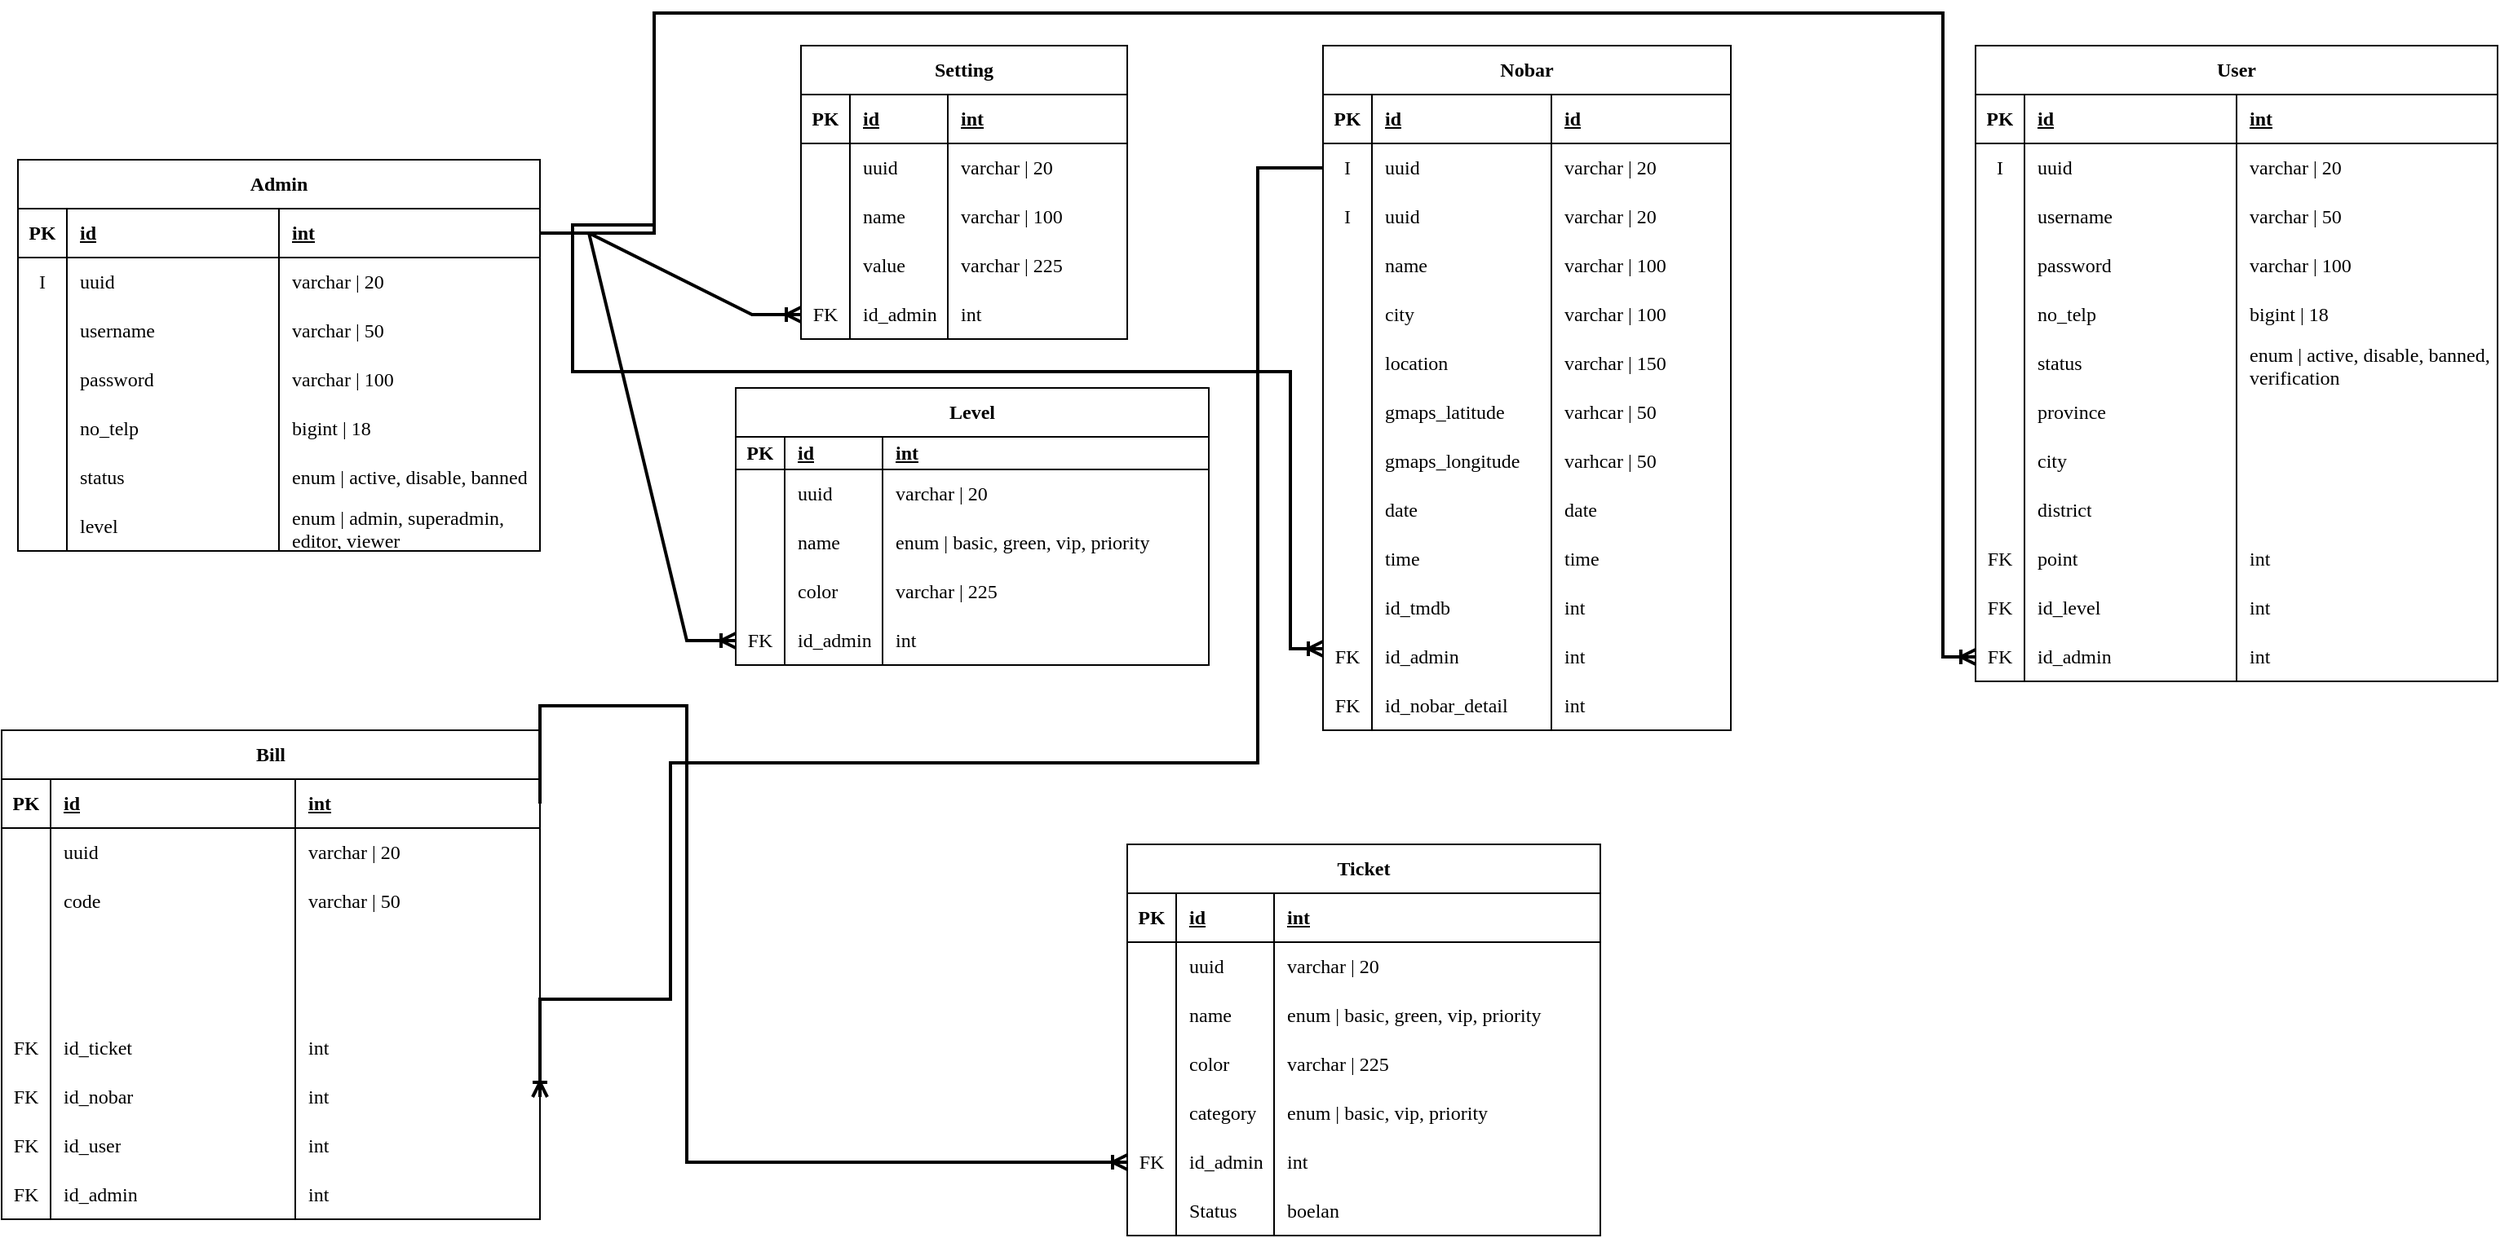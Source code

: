 <mxfile version="20.8.19" type="github" pages="2">
  <diagram id="0uYm2EOoHWYrKzr8iCWm" name="Page-1">
    <mxGraphModel dx="2154" dy="854" grid="1" gridSize="10" guides="1" tooltips="1" connect="1" arrows="1" fold="1" page="1" pageScale="1" pageWidth="827" pageHeight="1169" math="0" shadow="0">
      <root>
        <mxCell id="0" />
        <mxCell id="1" parent="0" />
        <mxCell id="lCmmWcAx5K6_5QZsVBWc-55" value="" style="fontSize=12;html=1;endArrow=ERoneToMany;rounded=0;fontFamily=Comic Sans MS;fontColor=default;startSize=30;edgeStyle=orthogonalEdgeStyle;strokeWidth=2;labelBackgroundColor=none;" parent="1" source="lCmmWcAx5K6_5QZsVBWc-130" target="lCmmWcAx5K6_5QZsVBWc-16" edge="1">
          <mxGeometry width="100" height="100" relative="1" as="geometry">
            <mxPoint x="360" y="85" as="sourcePoint" />
            <mxPoint x="510" y="80" as="targetPoint" />
            <Array as="points">
              <mxPoint x="390" y="155" />
              <mxPoint x="390" y="150" />
              <mxPoint x="340" y="150" />
              <mxPoint x="340" y="240" />
              <mxPoint x="780" y="240" />
              <mxPoint x="780" y="410" />
            </Array>
          </mxGeometry>
        </mxCell>
        <mxCell id="JiTa25UwvAiuVyfVXRJd-74" value="Nobar" style="shape=table;startSize=30;container=1;collapsible=1;childLayout=tableLayout;fixedRows=1;rowLines=0;fontStyle=1;align=center;resizeLast=1;fontFamily=Comic Sans MS;whiteSpace=wrap;fillColor=none;labelBackgroundColor=none;" parent="1" vertex="1">
          <mxGeometry x="800" y="40" width="250" height="420" as="geometry" />
        </mxCell>
        <mxCell id="JiTa25UwvAiuVyfVXRJd-75" value="" style="shape=tableRow;horizontal=0;startSize=0;swimlaneHead=0;swimlaneBody=0;fillColor=none;collapsible=0;dropTarget=0;points=[[0,0.5],[1,0.5]];portConstraint=eastwest;top=0;left=0;right=0;bottom=1;fontFamily=Comic Sans MS;whiteSpace=wrap;labelBackgroundColor=none;" parent="JiTa25UwvAiuVyfVXRJd-74" vertex="1">
          <mxGeometry y="30" width="250" height="30" as="geometry" />
        </mxCell>
        <mxCell id="JiTa25UwvAiuVyfVXRJd-76" value="PK" style="shape=partialRectangle;connectable=0;fillColor=none;top=0;left=0;bottom=0;right=0;fontStyle=1;overflow=hidden;fontFamily=Comic Sans MS;whiteSpace=wrap;labelBackgroundColor=none;" parent="JiTa25UwvAiuVyfVXRJd-75" vertex="1">
          <mxGeometry width="30" height="30" as="geometry">
            <mxRectangle width="30" height="30" as="alternateBounds" />
          </mxGeometry>
        </mxCell>
        <mxCell id="JiTa25UwvAiuVyfVXRJd-77" value="id" style="shape=partialRectangle;connectable=0;fillColor=none;top=0;left=0;bottom=0;right=0;align=left;spacingLeft=6;fontStyle=5;overflow=hidden;fontFamily=Comic Sans MS;whiteSpace=wrap;labelBackgroundColor=none;" parent="JiTa25UwvAiuVyfVXRJd-75" vertex="1">
          <mxGeometry x="30" width="110" height="30" as="geometry">
            <mxRectangle width="110" height="30" as="alternateBounds" />
          </mxGeometry>
        </mxCell>
        <mxCell id="lCmmWcAx5K6_5QZsVBWc-46" value="id" style="shape=partialRectangle;connectable=0;fillColor=none;top=0;left=0;bottom=0;right=0;align=left;spacingLeft=6;fontStyle=5;overflow=hidden;fontFamily=Comic Sans MS;whiteSpace=wrap;labelBackgroundColor=none;" parent="JiTa25UwvAiuVyfVXRJd-75" vertex="1">
          <mxGeometry x="140" width="110" height="30" as="geometry">
            <mxRectangle width="110" height="30" as="alternateBounds" />
          </mxGeometry>
        </mxCell>
        <mxCell id="KqaMfSH7H6FVxA87d1sT-1" value="" style="shape=tableRow;horizontal=0;startSize=0;swimlaneHead=0;swimlaneBody=0;fillColor=none;collapsible=0;dropTarget=0;points=[[0,0.5],[1,0.5]];portConstraint=eastwest;top=0;left=0;right=0;bottom=0;fontFamily=Comic Sans MS;whiteSpace=wrap;labelBackgroundColor=none;" parent="JiTa25UwvAiuVyfVXRJd-74" vertex="1">
          <mxGeometry y="60" width="250" height="30" as="geometry" />
        </mxCell>
        <mxCell id="KqaMfSH7H6FVxA87d1sT-2" value="I" style="shape=partialRectangle;connectable=0;fillColor=none;top=0;left=0;bottom=0;right=0;editable=1;overflow=hidden;fontFamily=Comic Sans MS;whiteSpace=wrap;labelBackgroundColor=none;" parent="KqaMfSH7H6FVxA87d1sT-1" vertex="1">
          <mxGeometry width="30" height="30" as="geometry">
            <mxRectangle width="30" height="30" as="alternateBounds" />
          </mxGeometry>
        </mxCell>
        <mxCell id="KqaMfSH7H6FVxA87d1sT-3" value="uuid" style="shape=partialRectangle;connectable=0;fillColor=none;top=0;left=0;bottom=0;right=0;align=left;spacingLeft=6;overflow=hidden;fontFamily=Comic Sans MS;whiteSpace=wrap;labelBackgroundColor=none;" parent="KqaMfSH7H6FVxA87d1sT-1" vertex="1">
          <mxGeometry x="30" width="110" height="30" as="geometry">
            <mxRectangle width="110" height="30" as="alternateBounds" />
          </mxGeometry>
        </mxCell>
        <mxCell id="KqaMfSH7H6FVxA87d1sT-4" value="varchar | 20" style="shape=partialRectangle;connectable=0;fillColor=none;top=0;left=0;bottom=0;right=0;align=left;spacingLeft=6;overflow=hidden;fontFamily=Comic Sans MS;whiteSpace=wrap;labelBackgroundColor=none;" parent="KqaMfSH7H6FVxA87d1sT-1" vertex="1">
          <mxGeometry x="140" width="110" height="30" as="geometry">
            <mxRectangle width="110" height="30" as="alternateBounds" />
          </mxGeometry>
        </mxCell>
        <mxCell id="JiTa25UwvAiuVyfVXRJd-78" value="" style="shape=tableRow;horizontal=0;startSize=0;swimlaneHead=0;swimlaneBody=0;fillColor=none;collapsible=0;dropTarget=0;points=[[0,0.5],[1,0.5]];portConstraint=eastwest;top=0;left=0;right=0;bottom=0;fontFamily=Comic Sans MS;whiteSpace=wrap;labelBackgroundColor=none;" parent="JiTa25UwvAiuVyfVXRJd-74" vertex="1">
          <mxGeometry y="90" width="250" height="30" as="geometry" />
        </mxCell>
        <mxCell id="JiTa25UwvAiuVyfVXRJd-79" value="I" style="shape=partialRectangle;connectable=0;fillColor=none;top=0;left=0;bottom=0;right=0;editable=1;overflow=hidden;fontFamily=Comic Sans MS;whiteSpace=wrap;labelBackgroundColor=none;" parent="JiTa25UwvAiuVyfVXRJd-78" vertex="1">
          <mxGeometry width="30" height="30" as="geometry">
            <mxRectangle width="30" height="30" as="alternateBounds" />
          </mxGeometry>
        </mxCell>
        <mxCell id="JiTa25UwvAiuVyfVXRJd-80" value="uuid" style="shape=partialRectangle;connectable=0;fillColor=none;top=0;left=0;bottom=0;right=0;align=left;spacingLeft=6;overflow=hidden;fontFamily=Comic Sans MS;whiteSpace=wrap;labelBackgroundColor=none;" parent="JiTa25UwvAiuVyfVXRJd-78" vertex="1">
          <mxGeometry x="30" width="110" height="30" as="geometry">
            <mxRectangle width="110" height="30" as="alternateBounds" />
          </mxGeometry>
        </mxCell>
        <mxCell id="lCmmWcAx5K6_5QZsVBWc-47" value="varchar | 20" style="shape=partialRectangle;connectable=0;fillColor=none;top=0;left=0;bottom=0;right=0;align=left;spacingLeft=6;overflow=hidden;fontFamily=Comic Sans MS;whiteSpace=wrap;labelBackgroundColor=none;" parent="JiTa25UwvAiuVyfVXRJd-78" vertex="1">
          <mxGeometry x="140" width="110" height="30" as="geometry">
            <mxRectangle width="110" height="30" as="alternateBounds" />
          </mxGeometry>
        </mxCell>
        <mxCell id="JiTa25UwvAiuVyfVXRJd-81" value="" style="shape=tableRow;horizontal=0;startSize=0;swimlaneHead=0;swimlaneBody=0;fillColor=none;collapsible=0;dropTarget=0;points=[[0,0.5],[1,0.5]];portConstraint=eastwest;top=0;left=0;right=0;bottom=0;fontFamily=Comic Sans MS;whiteSpace=wrap;labelBackgroundColor=none;" parent="JiTa25UwvAiuVyfVXRJd-74" vertex="1">
          <mxGeometry y="120" width="250" height="30" as="geometry" />
        </mxCell>
        <mxCell id="JiTa25UwvAiuVyfVXRJd-82" value="" style="shape=partialRectangle;connectable=0;fillColor=none;top=0;left=0;bottom=0;right=0;editable=1;overflow=hidden;fontFamily=Comic Sans MS;whiteSpace=wrap;labelBackgroundColor=none;" parent="JiTa25UwvAiuVyfVXRJd-81" vertex="1">
          <mxGeometry width="30" height="30" as="geometry">
            <mxRectangle width="30" height="30" as="alternateBounds" />
          </mxGeometry>
        </mxCell>
        <mxCell id="JiTa25UwvAiuVyfVXRJd-83" value="name" style="shape=partialRectangle;connectable=0;fillColor=none;top=0;left=0;bottom=0;right=0;align=left;spacingLeft=6;overflow=hidden;fontFamily=Comic Sans MS;whiteSpace=wrap;labelBackgroundColor=none;" parent="JiTa25UwvAiuVyfVXRJd-81" vertex="1">
          <mxGeometry x="30" width="110" height="30" as="geometry">
            <mxRectangle width="110" height="30" as="alternateBounds" />
          </mxGeometry>
        </mxCell>
        <mxCell id="lCmmWcAx5K6_5QZsVBWc-48" value="varchar | 100" style="shape=partialRectangle;connectable=0;fillColor=none;top=0;left=0;bottom=0;right=0;align=left;spacingLeft=6;overflow=hidden;fontFamily=Comic Sans MS;whiteSpace=wrap;labelBackgroundColor=none;" parent="JiTa25UwvAiuVyfVXRJd-81" vertex="1">
          <mxGeometry x="140" width="110" height="30" as="geometry">
            <mxRectangle width="110" height="30" as="alternateBounds" />
          </mxGeometry>
        </mxCell>
        <mxCell id="lCmmWcAx5K6_5QZsVBWc-88" style="shape=tableRow;horizontal=0;startSize=0;swimlaneHead=0;swimlaneBody=0;fillColor=none;collapsible=0;dropTarget=0;points=[[0,0.5],[1,0.5]];portConstraint=eastwest;top=0;left=0;right=0;bottom=0;fontFamily=Comic Sans MS;whiteSpace=wrap;labelBackgroundColor=none;" parent="JiTa25UwvAiuVyfVXRJd-74" vertex="1">
          <mxGeometry y="150" width="250" height="30" as="geometry" />
        </mxCell>
        <mxCell id="lCmmWcAx5K6_5QZsVBWc-89" style="shape=partialRectangle;connectable=0;fillColor=none;top=0;left=0;bottom=0;right=0;editable=1;overflow=hidden;fontFamily=Comic Sans MS;whiteSpace=wrap;labelBackgroundColor=none;" parent="lCmmWcAx5K6_5QZsVBWc-88" vertex="1">
          <mxGeometry width="30" height="30" as="geometry">
            <mxRectangle width="30" height="30" as="alternateBounds" />
          </mxGeometry>
        </mxCell>
        <mxCell id="lCmmWcAx5K6_5QZsVBWc-90" value="city" style="shape=partialRectangle;connectable=0;fillColor=none;top=0;left=0;bottom=0;right=0;align=left;spacingLeft=6;overflow=hidden;fontFamily=Comic Sans MS;whiteSpace=wrap;labelBackgroundColor=none;" parent="lCmmWcAx5K6_5QZsVBWc-88" vertex="1">
          <mxGeometry x="30" width="110" height="30" as="geometry">
            <mxRectangle width="110" height="30" as="alternateBounds" />
          </mxGeometry>
        </mxCell>
        <mxCell id="lCmmWcAx5K6_5QZsVBWc-91" value="varchar | 100" style="shape=partialRectangle;connectable=0;fillColor=none;top=0;left=0;bottom=0;right=0;align=left;spacingLeft=6;overflow=hidden;fontFamily=Comic Sans MS;whiteSpace=wrap;labelBackgroundColor=none;" parent="lCmmWcAx5K6_5QZsVBWc-88" vertex="1">
          <mxGeometry x="140" width="110" height="30" as="geometry">
            <mxRectangle width="110" height="30" as="alternateBounds" />
          </mxGeometry>
        </mxCell>
        <mxCell id="JiTa25UwvAiuVyfVXRJd-84" value="" style="shape=tableRow;horizontal=0;startSize=0;swimlaneHead=0;swimlaneBody=0;fillColor=none;collapsible=0;dropTarget=0;points=[[0,0.5],[1,0.5]];portConstraint=eastwest;top=0;left=0;right=0;bottom=0;fontFamily=Comic Sans MS;whiteSpace=wrap;labelBackgroundColor=none;" parent="JiTa25UwvAiuVyfVXRJd-74" vertex="1">
          <mxGeometry y="180" width="250" height="30" as="geometry" />
        </mxCell>
        <mxCell id="JiTa25UwvAiuVyfVXRJd-85" value="" style="shape=partialRectangle;connectable=0;fillColor=none;top=0;left=0;bottom=0;right=0;editable=1;overflow=hidden;fontFamily=Comic Sans MS;whiteSpace=wrap;labelBackgroundColor=none;" parent="JiTa25UwvAiuVyfVXRJd-84" vertex="1">
          <mxGeometry width="30" height="30" as="geometry">
            <mxRectangle width="30" height="30" as="alternateBounds" />
          </mxGeometry>
        </mxCell>
        <mxCell id="JiTa25UwvAiuVyfVXRJd-86" value="location" style="shape=partialRectangle;connectable=0;fillColor=none;top=0;left=0;bottom=0;right=0;align=left;spacingLeft=6;overflow=hidden;fontFamily=Comic Sans MS;whiteSpace=wrap;labelBackgroundColor=none;" parent="JiTa25UwvAiuVyfVXRJd-84" vertex="1">
          <mxGeometry x="30" width="110" height="30" as="geometry">
            <mxRectangle width="110" height="30" as="alternateBounds" />
          </mxGeometry>
        </mxCell>
        <mxCell id="lCmmWcAx5K6_5QZsVBWc-49" value="varchar | 150" style="shape=partialRectangle;connectable=0;fillColor=none;top=0;left=0;bottom=0;right=0;align=left;spacingLeft=6;overflow=hidden;fontFamily=Comic Sans MS;whiteSpace=wrap;labelBackgroundColor=none;" parent="JiTa25UwvAiuVyfVXRJd-84" vertex="1">
          <mxGeometry x="140" width="110" height="30" as="geometry">
            <mxRectangle width="110" height="30" as="alternateBounds" />
          </mxGeometry>
        </mxCell>
        <mxCell id="lCmmWcAx5K6_5QZsVBWc-4" style="shape=tableRow;horizontal=0;startSize=0;swimlaneHead=0;swimlaneBody=0;fillColor=none;collapsible=0;dropTarget=0;points=[[0,0.5],[1,0.5]];portConstraint=eastwest;top=0;left=0;right=0;bottom=0;fontFamily=Comic Sans MS;whiteSpace=wrap;labelBackgroundColor=none;" parent="JiTa25UwvAiuVyfVXRJd-74" vertex="1">
          <mxGeometry y="210" width="250" height="30" as="geometry" />
        </mxCell>
        <mxCell id="lCmmWcAx5K6_5QZsVBWc-5" style="shape=partialRectangle;connectable=0;fillColor=none;top=0;left=0;bottom=0;right=0;editable=1;overflow=hidden;fontFamily=Comic Sans MS;whiteSpace=wrap;labelBackgroundColor=none;" parent="lCmmWcAx5K6_5QZsVBWc-4" vertex="1">
          <mxGeometry width="30" height="30" as="geometry">
            <mxRectangle width="30" height="30" as="alternateBounds" />
          </mxGeometry>
        </mxCell>
        <mxCell id="lCmmWcAx5K6_5QZsVBWc-6" value="gmaps_latitude" style="shape=partialRectangle;connectable=0;fillColor=none;top=0;left=0;bottom=0;right=0;align=left;spacingLeft=6;overflow=hidden;fontFamily=Comic Sans MS;whiteSpace=wrap;labelBackgroundColor=none;" parent="lCmmWcAx5K6_5QZsVBWc-4" vertex="1">
          <mxGeometry x="30" width="110" height="30" as="geometry">
            <mxRectangle width="110" height="30" as="alternateBounds" />
          </mxGeometry>
        </mxCell>
        <mxCell id="lCmmWcAx5K6_5QZsVBWc-50" value="varhcar | 50" style="shape=partialRectangle;connectable=0;fillColor=none;top=0;left=0;bottom=0;right=0;align=left;spacingLeft=6;overflow=hidden;fontFamily=Comic Sans MS;whiteSpace=wrap;labelBackgroundColor=none;" parent="lCmmWcAx5K6_5QZsVBWc-4" vertex="1">
          <mxGeometry x="140" width="110" height="30" as="geometry">
            <mxRectangle width="110" height="30" as="alternateBounds" />
          </mxGeometry>
        </mxCell>
        <mxCell id="lCmmWcAx5K6_5QZsVBWc-7" style="shape=tableRow;horizontal=0;startSize=0;swimlaneHead=0;swimlaneBody=0;fillColor=none;collapsible=0;dropTarget=0;points=[[0,0.5],[1,0.5]];portConstraint=eastwest;top=0;left=0;right=0;bottom=0;fontFamily=Comic Sans MS;whiteSpace=wrap;labelBackgroundColor=none;" parent="JiTa25UwvAiuVyfVXRJd-74" vertex="1">
          <mxGeometry y="240" width="250" height="30" as="geometry" />
        </mxCell>
        <mxCell id="lCmmWcAx5K6_5QZsVBWc-8" style="shape=partialRectangle;connectable=0;fillColor=none;top=0;left=0;bottom=0;right=0;editable=1;overflow=hidden;fontFamily=Comic Sans MS;whiteSpace=wrap;labelBackgroundColor=none;" parent="lCmmWcAx5K6_5QZsVBWc-7" vertex="1">
          <mxGeometry width="30" height="30" as="geometry">
            <mxRectangle width="30" height="30" as="alternateBounds" />
          </mxGeometry>
        </mxCell>
        <mxCell id="lCmmWcAx5K6_5QZsVBWc-9" value="gmaps_longitude" style="shape=partialRectangle;connectable=0;fillColor=none;top=0;left=0;bottom=0;right=0;align=left;spacingLeft=6;overflow=hidden;fontFamily=Comic Sans MS;whiteSpace=wrap;labelBackgroundColor=none;" parent="lCmmWcAx5K6_5QZsVBWc-7" vertex="1">
          <mxGeometry x="30" width="110" height="30" as="geometry">
            <mxRectangle width="110" height="30" as="alternateBounds" />
          </mxGeometry>
        </mxCell>
        <mxCell id="lCmmWcAx5K6_5QZsVBWc-51" value="varhcar | 50" style="shape=partialRectangle;connectable=0;fillColor=none;top=0;left=0;bottom=0;right=0;align=left;spacingLeft=6;overflow=hidden;fontFamily=Comic Sans MS;whiteSpace=wrap;labelBackgroundColor=none;" parent="lCmmWcAx5K6_5QZsVBWc-7" vertex="1">
          <mxGeometry x="140" width="110" height="30" as="geometry">
            <mxRectangle width="110" height="30" as="alternateBounds" />
          </mxGeometry>
        </mxCell>
        <mxCell id="lCmmWcAx5K6_5QZsVBWc-10" style="shape=tableRow;horizontal=0;startSize=0;swimlaneHead=0;swimlaneBody=0;fillColor=none;collapsible=0;dropTarget=0;points=[[0,0.5],[1,0.5]];portConstraint=eastwest;top=0;left=0;right=0;bottom=0;fontFamily=Comic Sans MS;whiteSpace=wrap;labelBackgroundColor=none;" parent="JiTa25UwvAiuVyfVXRJd-74" vertex="1">
          <mxGeometry y="270" width="250" height="30" as="geometry" />
        </mxCell>
        <mxCell id="lCmmWcAx5K6_5QZsVBWc-11" style="shape=partialRectangle;connectable=0;fillColor=none;top=0;left=0;bottom=0;right=0;editable=1;overflow=hidden;fontFamily=Comic Sans MS;whiteSpace=wrap;labelBackgroundColor=none;" parent="lCmmWcAx5K6_5QZsVBWc-10" vertex="1">
          <mxGeometry width="30" height="30" as="geometry">
            <mxRectangle width="30" height="30" as="alternateBounds" />
          </mxGeometry>
        </mxCell>
        <mxCell id="lCmmWcAx5K6_5QZsVBWc-12" value="date" style="shape=partialRectangle;connectable=0;fillColor=none;top=0;left=0;bottom=0;right=0;align=left;spacingLeft=6;overflow=hidden;fontFamily=Comic Sans MS;whiteSpace=wrap;labelBackgroundColor=none;" parent="lCmmWcAx5K6_5QZsVBWc-10" vertex="1">
          <mxGeometry x="30" width="110" height="30" as="geometry">
            <mxRectangle width="110" height="30" as="alternateBounds" />
          </mxGeometry>
        </mxCell>
        <mxCell id="lCmmWcAx5K6_5QZsVBWc-52" value="date" style="shape=partialRectangle;connectable=0;fillColor=none;top=0;left=0;bottom=0;right=0;align=left;spacingLeft=6;overflow=hidden;fontFamily=Comic Sans MS;whiteSpace=wrap;labelBackgroundColor=none;" parent="lCmmWcAx5K6_5QZsVBWc-10" vertex="1">
          <mxGeometry x="140" width="110" height="30" as="geometry">
            <mxRectangle width="110" height="30" as="alternateBounds" />
          </mxGeometry>
        </mxCell>
        <mxCell id="lCmmWcAx5K6_5QZsVBWc-13" style="shape=tableRow;horizontal=0;startSize=0;swimlaneHead=0;swimlaneBody=0;fillColor=none;collapsible=0;dropTarget=0;points=[[0,0.5],[1,0.5]];portConstraint=eastwest;top=0;left=0;right=0;bottom=0;fontFamily=Comic Sans MS;whiteSpace=wrap;labelBackgroundColor=none;" parent="JiTa25UwvAiuVyfVXRJd-74" vertex="1">
          <mxGeometry y="300" width="250" height="30" as="geometry" />
        </mxCell>
        <mxCell id="lCmmWcAx5K6_5QZsVBWc-14" style="shape=partialRectangle;connectable=0;fillColor=none;top=0;left=0;bottom=0;right=0;editable=1;overflow=hidden;fontFamily=Comic Sans MS;whiteSpace=wrap;labelBackgroundColor=none;" parent="lCmmWcAx5K6_5QZsVBWc-13" vertex="1">
          <mxGeometry width="30" height="30" as="geometry">
            <mxRectangle width="30" height="30" as="alternateBounds" />
          </mxGeometry>
        </mxCell>
        <mxCell id="lCmmWcAx5K6_5QZsVBWc-15" value="time" style="shape=partialRectangle;connectable=0;fillColor=none;top=0;left=0;bottom=0;right=0;align=left;spacingLeft=6;overflow=hidden;fontFamily=Comic Sans MS;whiteSpace=wrap;labelBackgroundColor=none;" parent="lCmmWcAx5K6_5QZsVBWc-13" vertex="1">
          <mxGeometry x="30" width="110" height="30" as="geometry">
            <mxRectangle width="110" height="30" as="alternateBounds" />
          </mxGeometry>
        </mxCell>
        <mxCell id="lCmmWcAx5K6_5QZsVBWc-53" value="time" style="shape=partialRectangle;connectable=0;fillColor=none;top=0;left=0;bottom=0;right=0;align=left;spacingLeft=6;overflow=hidden;fontFamily=Comic Sans MS;whiteSpace=wrap;labelBackgroundColor=none;" parent="lCmmWcAx5K6_5QZsVBWc-13" vertex="1">
          <mxGeometry x="140" width="110" height="30" as="geometry">
            <mxRectangle width="110" height="30" as="alternateBounds" />
          </mxGeometry>
        </mxCell>
        <mxCell id="lCmmWcAx5K6_5QZsVBWc-84" style="shape=tableRow;horizontal=0;startSize=0;swimlaneHead=0;swimlaneBody=0;fillColor=none;collapsible=0;dropTarget=0;points=[[0,0.5],[1,0.5]];portConstraint=eastwest;top=0;left=0;right=0;bottom=0;fontFamily=Comic Sans MS;whiteSpace=wrap;labelBackgroundColor=none;" parent="JiTa25UwvAiuVyfVXRJd-74" vertex="1">
          <mxGeometry y="330" width="250" height="30" as="geometry" />
        </mxCell>
        <mxCell id="lCmmWcAx5K6_5QZsVBWc-85" style="shape=partialRectangle;connectable=0;fillColor=none;top=0;left=0;bottom=0;right=0;editable=1;overflow=hidden;fontFamily=Comic Sans MS;whiteSpace=wrap;labelBackgroundColor=none;" parent="lCmmWcAx5K6_5QZsVBWc-84" vertex="1">
          <mxGeometry width="30" height="30" as="geometry">
            <mxRectangle width="30" height="30" as="alternateBounds" />
          </mxGeometry>
        </mxCell>
        <mxCell id="lCmmWcAx5K6_5QZsVBWc-86" value="id_tmdb" style="shape=partialRectangle;connectable=0;fillColor=none;top=0;left=0;bottom=0;right=0;align=left;spacingLeft=6;overflow=hidden;fontFamily=Comic Sans MS;whiteSpace=wrap;labelBackgroundColor=none;" parent="lCmmWcAx5K6_5QZsVBWc-84" vertex="1">
          <mxGeometry x="30" width="110" height="30" as="geometry">
            <mxRectangle width="110" height="30" as="alternateBounds" />
          </mxGeometry>
        </mxCell>
        <mxCell id="lCmmWcAx5K6_5QZsVBWc-87" value="int" style="shape=partialRectangle;connectable=0;fillColor=none;top=0;left=0;bottom=0;right=0;align=left;spacingLeft=6;overflow=hidden;fontFamily=Comic Sans MS;whiteSpace=wrap;labelBackgroundColor=none;" parent="lCmmWcAx5K6_5QZsVBWc-84" vertex="1">
          <mxGeometry x="140" width="110" height="30" as="geometry">
            <mxRectangle width="110" height="30" as="alternateBounds" />
          </mxGeometry>
        </mxCell>
        <mxCell id="lCmmWcAx5K6_5QZsVBWc-16" style="shape=tableRow;horizontal=0;startSize=0;swimlaneHead=0;swimlaneBody=0;fillColor=none;collapsible=0;dropTarget=0;points=[[0,0.5],[1,0.5]];portConstraint=eastwest;top=0;left=0;right=0;bottom=0;fontFamily=Comic Sans MS;whiteSpace=wrap;labelBackgroundColor=none;" parent="JiTa25UwvAiuVyfVXRJd-74" vertex="1">
          <mxGeometry y="360" width="250" height="30" as="geometry" />
        </mxCell>
        <mxCell id="lCmmWcAx5K6_5QZsVBWc-17" value="FK" style="shape=partialRectangle;connectable=0;fillColor=none;top=0;left=0;bottom=0;right=0;editable=1;overflow=hidden;fontFamily=Comic Sans MS;whiteSpace=wrap;labelBackgroundColor=none;" parent="lCmmWcAx5K6_5QZsVBWc-16" vertex="1">
          <mxGeometry width="30" height="30" as="geometry">
            <mxRectangle width="30" height="30" as="alternateBounds" />
          </mxGeometry>
        </mxCell>
        <mxCell id="lCmmWcAx5K6_5QZsVBWc-18" value="id_admin" style="shape=partialRectangle;connectable=0;fillColor=none;top=0;left=0;bottom=0;right=0;align=left;spacingLeft=6;overflow=hidden;fontFamily=Comic Sans MS;whiteSpace=wrap;labelBackgroundColor=none;" parent="lCmmWcAx5K6_5QZsVBWc-16" vertex="1">
          <mxGeometry x="30" width="110" height="30" as="geometry">
            <mxRectangle width="110" height="30" as="alternateBounds" />
          </mxGeometry>
        </mxCell>
        <mxCell id="lCmmWcAx5K6_5QZsVBWc-54" value="int" style="shape=partialRectangle;connectable=0;fillColor=none;top=0;left=0;bottom=0;right=0;align=left;spacingLeft=6;overflow=hidden;fontFamily=Comic Sans MS;whiteSpace=wrap;labelBackgroundColor=none;" parent="lCmmWcAx5K6_5QZsVBWc-16" vertex="1">
          <mxGeometry x="140" width="110" height="30" as="geometry">
            <mxRectangle width="110" height="30" as="alternateBounds" />
          </mxGeometry>
        </mxCell>
        <mxCell id="lCmmWcAx5K6_5QZsVBWc-60" style="shape=tableRow;horizontal=0;startSize=0;swimlaneHead=0;swimlaneBody=0;fillColor=none;collapsible=0;dropTarget=0;points=[[0,0.5],[1,0.5]];portConstraint=eastwest;top=0;left=0;right=0;bottom=0;fontFamily=Comic Sans MS;whiteSpace=wrap;labelBackgroundColor=none;" parent="JiTa25UwvAiuVyfVXRJd-74" vertex="1">
          <mxGeometry y="390" width="250" height="30" as="geometry" />
        </mxCell>
        <mxCell id="lCmmWcAx5K6_5QZsVBWc-61" value="FK" style="shape=partialRectangle;connectable=0;fillColor=none;top=0;left=0;bottom=0;right=0;editable=1;overflow=hidden;fontFamily=Comic Sans MS;whiteSpace=wrap;labelBackgroundColor=none;" parent="lCmmWcAx5K6_5QZsVBWc-60" vertex="1">
          <mxGeometry width="30" height="30" as="geometry">
            <mxRectangle width="30" height="30" as="alternateBounds" />
          </mxGeometry>
        </mxCell>
        <mxCell id="lCmmWcAx5K6_5QZsVBWc-62" value="id_nobar_detail" style="shape=partialRectangle;connectable=0;fillColor=none;top=0;left=0;bottom=0;right=0;align=left;spacingLeft=6;overflow=hidden;fontFamily=Comic Sans MS;whiteSpace=wrap;labelBackgroundColor=none;" parent="lCmmWcAx5K6_5QZsVBWc-60" vertex="1">
          <mxGeometry x="30" width="110" height="30" as="geometry">
            <mxRectangle width="110" height="30" as="alternateBounds" />
          </mxGeometry>
        </mxCell>
        <mxCell id="lCmmWcAx5K6_5QZsVBWc-63" value="int" style="shape=partialRectangle;connectable=0;fillColor=none;top=0;left=0;bottom=0;right=0;align=left;spacingLeft=6;overflow=hidden;fontFamily=Comic Sans MS;whiteSpace=wrap;labelBackgroundColor=none;" parent="lCmmWcAx5K6_5QZsVBWc-60" vertex="1">
          <mxGeometry x="140" width="110" height="30" as="geometry">
            <mxRectangle width="110" height="30" as="alternateBounds" />
          </mxGeometry>
        </mxCell>
        <mxCell id="lCmmWcAx5K6_5QZsVBWc-19" value="Bill" style="shape=table;startSize=30;container=1;collapsible=1;childLayout=tableLayout;fixedRows=1;rowLines=0;fontStyle=1;align=center;resizeLast=1;fontFamily=Comic Sans MS;whiteSpace=wrap;fillColor=none;labelBackgroundColor=none;" parent="1" vertex="1">
          <mxGeometry x="-10" y="460" width="330" height="300" as="geometry" />
        </mxCell>
        <mxCell id="lCmmWcAx5K6_5QZsVBWc-20" value="" style="shape=tableRow;horizontal=0;startSize=0;swimlaneHead=0;swimlaneBody=0;fillColor=none;collapsible=0;dropTarget=0;points=[[0,0.5],[1,0.5]];portConstraint=eastwest;top=0;left=0;right=0;bottom=1;whiteSpace=wrap;labelBackgroundColor=none;" parent="lCmmWcAx5K6_5QZsVBWc-19" vertex="1">
          <mxGeometry y="30" width="330" height="30" as="geometry" />
        </mxCell>
        <mxCell id="lCmmWcAx5K6_5QZsVBWc-21" value="PK" style="shape=partialRectangle;connectable=0;fillColor=none;top=0;left=0;bottom=0;right=0;fontStyle=1;overflow=hidden;fontFamily=Comic Sans MS;whiteSpace=wrap;labelBackgroundColor=none;" parent="lCmmWcAx5K6_5QZsVBWc-20" vertex="1">
          <mxGeometry width="30" height="30" as="geometry">
            <mxRectangle width="30" height="30" as="alternateBounds" />
          </mxGeometry>
        </mxCell>
        <mxCell id="lCmmWcAx5K6_5QZsVBWc-22" value="id" style="shape=partialRectangle;connectable=0;fillColor=none;top=0;left=0;bottom=0;right=0;align=left;spacingLeft=6;fontStyle=5;overflow=hidden;fontFamily=Comic Sans MS;whiteSpace=wrap;labelBackgroundColor=none;" parent="lCmmWcAx5K6_5QZsVBWc-20" vertex="1">
          <mxGeometry x="30" width="150" height="30" as="geometry">
            <mxRectangle width="150" height="30" as="alternateBounds" />
          </mxGeometry>
        </mxCell>
        <mxCell id="lCmmWcAx5K6_5QZsVBWc-64" value="int" style="shape=partialRectangle;connectable=0;fillColor=none;top=0;left=0;bottom=0;right=0;align=left;spacingLeft=6;fontStyle=5;overflow=hidden;fontFamily=Comic Sans MS;whiteSpace=wrap;labelBackgroundColor=none;" parent="lCmmWcAx5K6_5QZsVBWc-20" vertex="1">
          <mxGeometry x="180" width="150" height="30" as="geometry">
            <mxRectangle width="150" height="30" as="alternateBounds" />
          </mxGeometry>
        </mxCell>
        <mxCell id="lCmmWcAx5K6_5QZsVBWc-23" value="" style="shape=tableRow;horizontal=0;startSize=0;swimlaneHead=0;swimlaneBody=0;fillColor=none;collapsible=0;dropTarget=0;points=[[0,0.5],[1,0.5]];portConstraint=eastwest;top=0;left=0;right=0;bottom=0;whiteSpace=wrap;labelBackgroundColor=none;" parent="lCmmWcAx5K6_5QZsVBWc-19" vertex="1">
          <mxGeometry y="60" width="330" height="30" as="geometry" />
        </mxCell>
        <mxCell id="lCmmWcAx5K6_5QZsVBWc-24" value="" style="shape=partialRectangle;connectable=0;fillColor=none;top=0;left=0;bottom=0;right=0;editable=1;overflow=hidden;fontFamily=Comic Sans MS;whiteSpace=wrap;labelBackgroundColor=none;" parent="lCmmWcAx5K6_5QZsVBWc-23" vertex="1">
          <mxGeometry width="30" height="30" as="geometry">
            <mxRectangle width="30" height="30" as="alternateBounds" />
          </mxGeometry>
        </mxCell>
        <mxCell id="lCmmWcAx5K6_5QZsVBWc-25" value="uuid" style="shape=partialRectangle;connectable=0;fillColor=none;top=0;left=0;bottom=0;right=0;align=left;spacingLeft=6;overflow=hidden;fontFamily=Comic Sans MS;whiteSpace=wrap;labelBackgroundColor=none;" parent="lCmmWcAx5K6_5QZsVBWc-23" vertex="1">
          <mxGeometry x="30" width="150" height="30" as="geometry">
            <mxRectangle width="150" height="30" as="alternateBounds" />
          </mxGeometry>
        </mxCell>
        <mxCell id="lCmmWcAx5K6_5QZsVBWc-65" value="varchar | 20" style="shape=partialRectangle;connectable=0;fillColor=none;top=0;left=0;bottom=0;right=0;align=left;spacingLeft=6;overflow=hidden;fontFamily=Comic Sans MS;whiteSpace=wrap;labelBackgroundColor=none;" parent="lCmmWcAx5K6_5QZsVBWc-23" vertex="1">
          <mxGeometry x="180" width="150" height="30" as="geometry">
            <mxRectangle width="150" height="30" as="alternateBounds" />
          </mxGeometry>
        </mxCell>
        <mxCell id="lCmmWcAx5K6_5QZsVBWc-26" value="" style="shape=tableRow;horizontal=0;startSize=0;swimlaneHead=0;swimlaneBody=0;fillColor=none;collapsible=0;dropTarget=0;points=[[0,0.5],[1,0.5]];portConstraint=eastwest;top=0;left=0;right=0;bottom=0;whiteSpace=wrap;labelBackgroundColor=none;" parent="lCmmWcAx5K6_5QZsVBWc-19" vertex="1">
          <mxGeometry y="90" width="330" height="30" as="geometry" />
        </mxCell>
        <mxCell id="lCmmWcAx5K6_5QZsVBWc-27" value="" style="shape=partialRectangle;connectable=0;fillColor=none;top=0;left=0;bottom=0;right=0;editable=1;overflow=hidden;fontFamily=Comic Sans MS;whiteSpace=wrap;labelBackgroundColor=none;" parent="lCmmWcAx5K6_5QZsVBWc-26" vertex="1">
          <mxGeometry width="30" height="30" as="geometry">
            <mxRectangle width="30" height="30" as="alternateBounds" />
          </mxGeometry>
        </mxCell>
        <mxCell id="lCmmWcAx5K6_5QZsVBWc-28" value="code" style="shape=partialRectangle;connectable=0;fillColor=none;top=0;left=0;bottom=0;right=0;align=left;spacingLeft=6;overflow=hidden;fontFamily=Comic Sans MS;whiteSpace=wrap;labelBackgroundColor=none;" parent="lCmmWcAx5K6_5QZsVBWc-26" vertex="1">
          <mxGeometry x="30" width="150" height="30" as="geometry">
            <mxRectangle width="150" height="30" as="alternateBounds" />
          </mxGeometry>
        </mxCell>
        <mxCell id="lCmmWcAx5K6_5QZsVBWc-66" value="varchar | 50" style="shape=partialRectangle;connectable=0;fillColor=none;top=0;left=0;bottom=0;right=0;align=left;spacingLeft=6;overflow=hidden;fontFamily=Comic Sans MS;whiteSpace=wrap;labelBackgroundColor=none;" parent="lCmmWcAx5K6_5QZsVBWc-26" vertex="1">
          <mxGeometry x="180" width="150" height="30" as="geometry">
            <mxRectangle width="150" height="30" as="alternateBounds" />
          </mxGeometry>
        </mxCell>
        <mxCell id="lCmmWcAx5K6_5QZsVBWc-29" value="" style="shape=tableRow;horizontal=0;startSize=0;swimlaneHead=0;swimlaneBody=0;fillColor=none;collapsible=0;dropTarget=0;points=[[0,0.5],[1,0.5]];portConstraint=eastwest;top=0;left=0;right=0;bottom=0;whiteSpace=wrap;labelBackgroundColor=none;" parent="lCmmWcAx5K6_5QZsVBWc-19" vertex="1">
          <mxGeometry y="120" width="330" height="30" as="geometry" />
        </mxCell>
        <mxCell id="lCmmWcAx5K6_5QZsVBWc-30" value="" style="shape=partialRectangle;connectable=0;fillColor=none;top=0;left=0;bottom=0;right=0;editable=1;overflow=hidden;fontFamily=Comic Sans MS;whiteSpace=wrap;labelBackgroundColor=none;" parent="lCmmWcAx5K6_5QZsVBWc-29" vertex="1">
          <mxGeometry width="30" height="30" as="geometry">
            <mxRectangle width="30" height="30" as="alternateBounds" />
          </mxGeometry>
        </mxCell>
        <mxCell id="lCmmWcAx5K6_5QZsVBWc-31" value="" style="shape=partialRectangle;connectable=0;fillColor=none;top=0;left=0;bottom=0;right=0;align=left;spacingLeft=6;overflow=hidden;fontFamily=Comic Sans MS;whiteSpace=wrap;labelBackgroundColor=none;" parent="lCmmWcAx5K6_5QZsVBWc-29" vertex="1">
          <mxGeometry x="30" width="150" height="30" as="geometry">
            <mxRectangle width="150" height="30" as="alternateBounds" />
          </mxGeometry>
        </mxCell>
        <mxCell id="lCmmWcAx5K6_5QZsVBWc-67" style="shape=partialRectangle;connectable=0;fillColor=none;top=0;left=0;bottom=0;right=0;align=left;spacingLeft=6;overflow=hidden;fontFamily=Comic Sans MS;whiteSpace=wrap;labelBackgroundColor=none;" parent="lCmmWcAx5K6_5QZsVBWc-29" vertex="1">
          <mxGeometry x="180" width="150" height="30" as="geometry">
            <mxRectangle width="150" height="30" as="alternateBounds" />
          </mxGeometry>
        </mxCell>
        <mxCell id="lCmmWcAx5K6_5QZsVBWc-80" style="shape=tableRow;horizontal=0;startSize=0;swimlaneHead=0;swimlaneBody=0;fillColor=none;collapsible=0;dropTarget=0;points=[[0,0.5],[1,0.5]];portConstraint=eastwest;top=0;left=0;right=0;bottom=0;whiteSpace=wrap;labelBackgroundColor=none;" parent="lCmmWcAx5K6_5QZsVBWc-19" vertex="1">
          <mxGeometry y="150" width="330" height="30" as="geometry" />
        </mxCell>
        <mxCell id="lCmmWcAx5K6_5QZsVBWc-81" style="shape=partialRectangle;connectable=0;fillColor=none;top=0;left=0;bottom=0;right=0;editable=1;overflow=hidden;fontFamily=Comic Sans MS;whiteSpace=wrap;labelBackgroundColor=none;" parent="lCmmWcAx5K6_5QZsVBWc-80" vertex="1">
          <mxGeometry width="30" height="30" as="geometry">
            <mxRectangle width="30" height="30" as="alternateBounds" />
          </mxGeometry>
        </mxCell>
        <mxCell id="lCmmWcAx5K6_5QZsVBWc-82" value="" style="shape=partialRectangle;connectable=0;fillColor=none;top=0;left=0;bottom=0;right=0;align=left;spacingLeft=6;overflow=hidden;fontFamily=Comic Sans MS;whiteSpace=wrap;labelBackgroundColor=none;" parent="lCmmWcAx5K6_5QZsVBWc-80" vertex="1">
          <mxGeometry x="30" width="150" height="30" as="geometry">
            <mxRectangle width="150" height="30" as="alternateBounds" />
          </mxGeometry>
        </mxCell>
        <mxCell id="lCmmWcAx5K6_5QZsVBWc-83" value="" style="shape=partialRectangle;connectable=0;fillColor=none;top=0;left=0;bottom=0;right=0;align=left;spacingLeft=6;overflow=hidden;fontFamily=Comic Sans MS;whiteSpace=wrap;labelBackgroundColor=none;" parent="lCmmWcAx5K6_5QZsVBWc-80" vertex="1">
          <mxGeometry x="180" width="150" height="30" as="geometry">
            <mxRectangle width="150" height="30" as="alternateBounds" />
          </mxGeometry>
        </mxCell>
        <mxCell id="lCmmWcAx5K6_5QZsVBWc-76" style="shape=tableRow;horizontal=0;startSize=0;swimlaneHead=0;swimlaneBody=0;fillColor=none;collapsible=0;dropTarget=0;points=[[0,0.5],[1,0.5]];portConstraint=eastwest;top=0;left=0;right=0;bottom=0;whiteSpace=wrap;labelBackgroundColor=none;" parent="lCmmWcAx5K6_5QZsVBWc-19" vertex="1">
          <mxGeometry y="180" width="330" height="30" as="geometry" />
        </mxCell>
        <mxCell id="lCmmWcAx5K6_5QZsVBWc-77" value="FK" style="shape=partialRectangle;connectable=0;fillColor=none;top=0;left=0;bottom=0;right=0;editable=1;overflow=hidden;fontFamily=Comic Sans MS;whiteSpace=wrap;labelBackgroundColor=none;" parent="lCmmWcAx5K6_5QZsVBWc-76" vertex="1">
          <mxGeometry width="30" height="30" as="geometry">
            <mxRectangle width="30" height="30" as="alternateBounds" />
          </mxGeometry>
        </mxCell>
        <mxCell id="lCmmWcAx5K6_5QZsVBWc-78" value="id_ticket" style="shape=partialRectangle;connectable=0;fillColor=none;top=0;left=0;bottom=0;right=0;align=left;spacingLeft=6;overflow=hidden;fontFamily=Comic Sans MS;whiteSpace=wrap;labelBackgroundColor=none;" parent="lCmmWcAx5K6_5QZsVBWc-76" vertex="1">
          <mxGeometry x="30" width="150" height="30" as="geometry">
            <mxRectangle width="150" height="30" as="alternateBounds" />
          </mxGeometry>
        </mxCell>
        <mxCell id="lCmmWcAx5K6_5QZsVBWc-79" value="int" style="shape=partialRectangle;connectable=0;fillColor=none;top=0;left=0;bottom=0;right=0;align=left;spacingLeft=6;overflow=hidden;fontFamily=Comic Sans MS;whiteSpace=wrap;labelBackgroundColor=none;" parent="lCmmWcAx5K6_5QZsVBWc-76" vertex="1">
          <mxGeometry x="180" width="150" height="30" as="geometry">
            <mxRectangle width="150" height="30" as="alternateBounds" />
          </mxGeometry>
        </mxCell>
        <mxCell id="lCmmWcAx5K6_5QZsVBWc-72" style="shape=tableRow;horizontal=0;startSize=0;swimlaneHead=0;swimlaneBody=0;fillColor=none;collapsible=0;dropTarget=0;points=[[0,0.5],[1,0.5]];portConstraint=eastwest;top=0;left=0;right=0;bottom=0;whiteSpace=wrap;labelBackgroundColor=none;" parent="lCmmWcAx5K6_5QZsVBWc-19" vertex="1">
          <mxGeometry y="210" width="330" height="30" as="geometry" />
        </mxCell>
        <mxCell id="lCmmWcAx5K6_5QZsVBWc-73" value="FK" style="shape=partialRectangle;connectable=0;fillColor=none;top=0;left=0;bottom=0;right=0;editable=1;overflow=hidden;fontFamily=Comic Sans MS;whiteSpace=wrap;labelBackgroundColor=none;" parent="lCmmWcAx5K6_5QZsVBWc-72" vertex="1">
          <mxGeometry width="30" height="30" as="geometry">
            <mxRectangle width="30" height="30" as="alternateBounds" />
          </mxGeometry>
        </mxCell>
        <mxCell id="lCmmWcAx5K6_5QZsVBWc-74" value="id_nobar" style="shape=partialRectangle;connectable=0;fillColor=none;top=0;left=0;bottom=0;right=0;align=left;spacingLeft=6;overflow=hidden;fontFamily=Comic Sans MS;whiteSpace=wrap;labelBackgroundColor=none;" parent="lCmmWcAx5K6_5QZsVBWc-72" vertex="1">
          <mxGeometry x="30" width="150" height="30" as="geometry">
            <mxRectangle width="150" height="30" as="alternateBounds" />
          </mxGeometry>
        </mxCell>
        <mxCell id="lCmmWcAx5K6_5QZsVBWc-75" value="int" style="shape=partialRectangle;connectable=0;fillColor=none;top=0;left=0;bottom=0;right=0;align=left;spacingLeft=6;overflow=hidden;fontFamily=Comic Sans MS;whiteSpace=wrap;labelBackgroundColor=none;" parent="lCmmWcAx5K6_5QZsVBWc-72" vertex="1">
          <mxGeometry x="180" width="150" height="30" as="geometry">
            <mxRectangle width="150" height="30" as="alternateBounds" />
          </mxGeometry>
        </mxCell>
        <mxCell id="lCmmWcAx5K6_5QZsVBWc-68" style="shape=tableRow;horizontal=0;startSize=0;swimlaneHead=0;swimlaneBody=0;fillColor=none;collapsible=0;dropTarget=0;points=[[0,0.5],[1,0.5]];portConstraint=eastwest;top=0;left=0;right=0;bottom=0;whiteSpace=wrap;labelBackgroundColor=none;" parent="lCmmWcAx5K6_5QZsVBWc-19" vertex="1">
          <mxGeometry y="240" width="330" height="30" as="geometry" />
        </mxCell>
        <mxCell id="lCmmWcAx5K6_5QZsVBWc-69" value="FK" style="shape=partialRectangle;connectable=0;fillColor=none;top=0;left=0;bottom=0;right=0;editable=1;overflow=hidden;fontFamily=Comic Sans MS;whiteSpace=wrap;labelBackgroundColor=none;" parent="lCmmWcAx5K6_5QZsVBWc-68" vertex="1">
          <mxGeometry width="30" height="30" as="geometry">
            <mxRectangle width="30" height="30" as="alternateBounds" />
          </mxGeometry>
        </mxCell>
        <mxCell id="lCmmWcAx5K6_5QZsVBWc-70" value="id_user" style="shape=partialRectangle;connectable=0;fillColor=none;top=0;left=0;bottom=0;right=0;align=left;spacingLeft=6;overflow=hidden;fontFamily=Comic Sans MS;whiteSpace=wrap;labelBackgroundColor=none;" parent="lCmmWcAx5K6_5QZsVBWc-68" vertex="1">
          <mxGeometry x="30" width="150" height="30" as="geometry">
            <mxRectangle width="150" height="30" as="alternateBounds" />
          </mxGeometry>
        </mxCell>
        <mxCell id="lCmmWcAx5K6_5QZsVBWc-71" value="int" style="shape=partialRectangle;connectable=0;fillColor=none;top=0;left=0;bottom=0;right=0;align=left;spacingLeft=6;overflow=hidden;fontFamily=Comic Sans MS;whiteSpace=wrap;labelBackgroundColor=none;" parent="lCmmWcAx5K6_5QZsVBWc-68" vertex="1">
          <mxGeometry x="180" width="150" height="30" as="geometry">
            <mxRectangle width="150" height="30" as="alternateBounds" />
          </mxGeometry>
        </mxCell>
        <mxCell id="lCmmWcAx5K6_5QZsVBWc-203" style="shape=tableRow;horizontal=0;startSize=0;swimlaneHead=0;swimlaneBody=0;fillColor=none;collapsible=0;dropTarget=0;points=[[0,0.5],[1,0.5]];portConstraint=eastwest;top=0;left=0;right=0;bottom=0;whiteSpace=wrap;labelBackgroundColor=none;" parent="lCmmWcAx5K6_5QZsVBWc-19" vertex="1">
          <mxGeometry y="270" width="330" height="30" as="geometry" />
        </mxCell>
        <mxCell id="lCmmWcAx5K6_5QZsVBWc-204" value="FK" style="shape=partialRectangle;connectable=0;fillColor=none;top=0;left=0;bottom=0;right=0;editable=1;overflow=hidden;fontFamily=Comic Sans MS;whiteSpace=wrap;labelBackgroundColor=none;" parent="lCmmWcAx5K6_5QZsVBWc-203" vertex="1">
          <mxGeometry width="30" height="30" as="geometry">
            <mxRectangle width="30" height="30" as="alternateBounds" />
          </mxGeometry>
        </mxCell>
        <mxCell id="lCmmWcAx5K6_5QZsVBWc-205" value="id_admin" style="shape=partialRectangle;connectable=0;fillColor=none;top=0;left=0;bottom=0;right=0;align=left;spacingLeft=6;overflow=hidden;fontFamily=Comic Sans MS;whiteSpace=wrap;labelBackgroundColor=none;" parent="lCmmWcAx5K6_5QZsVBWc-203" vertex="1">
          <mxGeometry x="30" width="150" height="30" as="geometry">
            <mxRectangle width="150" height="30" as="alternateBounds" />
          </mxGeometry>
        </mxCell>
        <mxCell id="lCmmWcAx5K6_5QZsVBWc-206" value="int" style="shape=partialRectangle;connectable=0;fillColor=none;top=0;left=0;bottom=0;right=0;align=left;spacingLeft=6;overflow=hidden;fontFamily=Comic Sans MS;whiteSpace=wrap;labelBackgroundColor=none;" parent="lCmmWcAx5K6_5QZsVBWc-203" vertex="1">
          <mxGeometry x="180" width="150" height="30" as="geometry">
            <mxRectangle width="150" height="30" as="alternateBounds" />
          </mxGeometry>
        </mxCell>
        <mxCell id="JiTa25UwvAiuVyfVXRJd-61" value="Setting" style="shape=table;startSize=30;container=1;collapsible=1;childLayout=tableLayout;fixedRows=1;rowLines=0;fontStyle=1;align=center;resizeLast=1;fontFamily=Comic Sans MS;whiteSpace=wrap;fillColor=none;labelBackgroundColor=none;" parent="1" vertex="1">
          <mxGeometry x="480" y="40" width="200" height="180" as="geometry" />
        </mxCell>
        <mxCell id="JiTa25UwvAiuVyfVXRJd-62" value="" style="shape=tableRow;horizontal=0;startSize=0;swimlaneHead=0;swimlaneBody=0;fillColor=none;collapsible=0;dropTarget=0;points=[[0,0.5],[1,0.5]];portConstraint=eastwest;top=0;left=0;right=0;bottom=1;fontFamily=Comic Sans MS;whiteSpace=wrap;labelBackgroundColor=none;" parent="JiTa25UwvAiuVyfVXRJd-61" vertex="1">
          <mxGeometry y="30" width="200" height="30" as="geometry" />
        </mxCell>
        <mxCell id="JiTa25UwvAiuVyfVXRJd-63" value="PK" style="shape=partialRectangle;connectable=0;fillColor=none;top=0;left=0;bottom=0;right=0;fontStyle=1;overflow=hidden;fontFamily=Comic Sans MS;whiteSpace=wrap;labelBackgroundColor=none;" parent="JiTa25UwvAiuVyfVXRJd-62" vertex="1">
          <mxGeometry width="30" height="30" as="geometry">
            <mxRectangle width="30" height="30" as="alternateBounds" />
          </mxGeometry>
        </mxCell>
        <mxCell id="JiTa25UwvAiuVyfVXRJd-64" value="id" style="shape=partialRectangle;connectable=0;fillColor=none;top=0;left=0;bottom=0;right=0;align=left;spacingLeft=6;fontStyle=5;overflow=hidden;fontFamily=Comic Sans MS;whiteSpace=wrap;labelBackgroundColor=none;" parent="JiTa25UwvAiuVyfVXRJd-62" vertex="1">
          <mxGeometry x="30" width="60" height="30" as="geometry">
            <mxRectangle width="60" height="30" as="alternateBounds" />
          </mxGeometry>
        </mxCell>
        <mxCell id="lCmmWcAx5K6_5QZsVBWc-41" value="int" style="shape=partialRectangle;connectable=0;fillColor=none;top=0;left=0;bottom=0;right=0;align=left;spacingLeft=6;fontStyle=5;overflow=hidden;fontFamily=Comic Sans MS;whiteSpace=wrap;labelBackgroundColor=none;" parent="JiTa25UwvAiuVyfVXRJd-62" vertex="1">
          <mxGeometry x="90" width="110" height="30" as="geometry">
            <mxRectangle width="110" height="30" as="alternateBounds" />
          </mxGeometry>
        </mxCell>
        <mxCell id="JiTa25UwvAiuVyfVXRJd-65" value="" style="shape=tableRow;horizontal=0;startSize=0;swimlaneHead=0;swimlaneBody=0;fillColor=none;collapsible=0;dropTarget=0;points=[[0,0.5],[1,0.5]];portConstraint=eastwest;top=0;left=0;right=0;bottom=0;fontFamily=Comic Sans MS;whiteSpace=wrap;labelBackgroundColor=none;" parent="JiTa25UwvAiuVyfVXRJd-61" vertex="1">
          <mxGeometry y="60" width="200" height="30" as="geometry" />
        </mxCell>
        <mxCell id="JiTa25UwvAiuVyfVXRJd-66" value="" style="shape=partialRectangle;connectable=0;fillColor=none;top=0;left=0;bottom=0;right=0;editable=1;overflow=hidden;fontFamily=Comic Sans MS;whiteSpace=wrap;labelBackgroundColor=none;" parent="JiTa25UwvAiuVyfVXRJd-65" vertex="1">
          <mxGeometry width="30" height="30" as="geometry">
            <mxRectangle width="30" height="30" as="alternateBounds" />
          </mxGeometry>
        </mxCell>
        <mxCell id="JiTa25UwvAiuVyfVXRJd-67" value="uuid" style="shape=partialRectangle;connectable=0;fillColor=none;top=0;left=0;bottom=0;right=0;align=left;spacingLeft=6;overflow=hidden;fontFamily=Comic Sans MS;whiteSpace=wrap;labelBackgroundColor=none;" parent="JiTa25UwvAiuVyfVXRJd-65" vertex="1">
          <mxGeometry x="30" width="60" height="30" as="geometry">
            <mxRectangle width="60" height="30" as="alternateBounds" />
          </mxGeometry>
        </mxCell>
        <mxCell id="lCmmWcAx5K6_5QZsVBWc-42" value="varchar | 20" style="shape=partialRectangle;connectable=0;fillColor=none;top=0;left=0;bottom=0;right=0;align=left;spacingLeft=6;overflow=hidden;fontFamily=Comic Sans MS;whiteSpace=wrap;labelBackgroundColor=none;" parent="JiTa25UwvAiuVyfVXRJd-65" vertex="1">
          <mxGeometry x="90" width="110" height="30" as="geometry">
            <mxRectangle width="110" height="30" as="alternateBounds" />
          </mxGeometry>
        </mxCell>
        <mxCell id="lCmmWcAx5K6_5QZsVBWc-1" style="shape=tableRow;horizontal=0;startSize=0;swimlaneHead=0;swimlaneBody=0;fillColor=none;collapsible=0;dropTarget=0;points=[[0,0.5],[1,0.5]];portConstraint=eastwest;top=0;left=0;right=0;bottom=0;fontFamily=Comic Sans MS;whiteSpace=wrap;labelBackgroundColor=none;" parent="JiTa25UwvAiuVyfVXRJd-61" vertex="1">
          <mxGeometry y="90" width="200" height="30" as="geometry" />
        </mxCell>
        <mxCell id="lCmmWcAx5K6_5QZsVBWc-2" style="shape=partialRectangle;connectable=0;fillColor=none;top=0;left=0;bottom=0;right=0;editable=1;overflow=hidden;fontFamily=Comic Sans MS;whiteSpace=wrap;labelBackgroundColor=none;" parent="lCmmWcAx5K6_5QZsVBWc-1" vertex="1">
          <mxGeometry width="30" height="30" as="geometry">
            <mxRectangle width="30" height="30" as="alternateBounds" />
          </mxGeometry>
        </mxCell>
        <mxCell id="lCmmWcAx5K6_5QZsVBWc-3" value="name" style="shape=partialRectangle;connectable=0;fillColor=none;top=0;left=0;bottom=0;right=0;align=left;spacingLeft=6;overflow=hidden;fontFamily=Comic Sans MS;whiteSpace=wrap;labelBackgroundColor=none;" parent="lCmmWcAx5K6_5QZsVBWc-1" vertex="1">
          <mxGeometry x="30" width="60" height="30" as="geometry">
            <mxRectangle width="60" height="30" as="alternateBounds" />
          </mxGeometry>
        </mxCell>
        <mxCell id="lCmmWcAx5K6_5QZsVBWc-43" value="varchar | 100" style="shape=partialRectangle;connectable=0;fillColor=none;top=0;left=0;bottom=0;right=0;align=left;spacingLeft=6;overflow=hidden;fontFamily=Comic Sans MS;whiteSpace=wrap;labelBackgroundColor=none;" parent="lCmmWcAx5K6_5QZsVBWc-1" vertex="1">
          <mxGeometry x="90" width="110" height="30" as="geometry">
            <mxRectangle width="110" height="30" as="alternateBounds" />
          </mxGeometry>
        </mxCell>
        <mxCell id="JiTa25UwvAiuVyfVXRJd-68" value="" style="shape=tableRow;horizontal=0;startSize=0;swimlaneHead=0;swimlaneBody=0;fillColor=none;collapsible=0;dropTarget=0;points=[[0,0.5],[1,0.5]];portConstraint=eastwest;top=0;left=0;right=0;bottom=0;fontFamily=Comic Sans MS;whiteSpace=wrap;labelBackgroundColor=none;" parent="JiTa25UwvAiuVyfVXRJd-61" vertex="1">
          <mxGeometry y="120" width="200" height="30" as="geometry" />
        </mxCell>
        <mxCell id="JiTa25UwvAiuVyfVXRJd-69" value="" style="shape=partialRectangle;connectable=0;fillColor=none;top=0;left=0;bottom=0;right=0;editable=1;overflow=hidden;fontFamily=Comic Sans MS;whiteSpace=wrap;labelBackgroundColor=none;" parent="JiTa25UwvAiuVyfVXRJd-68" vertex="1">
          <mxGeometry width="30" height="30" as="geometry">
            <mxRectangle width="30" height="30" as="alternateBounds" />
          </mxGeometry>
        </mxCell>
        <mxCell id="JiTa25UwvAiuVyfVXRJd-70" value="value" style="shape=partialRectangle;connectable=0;fillColor=none;top=0;left=0;bottom=0;right=0;align=left;spacingLeft=6;overflow=hidden;fontFamily=Comic Sans MS;whiteSpace=wrap;labelBackgroundColor=none;" parent="JiTa25UwvAiuVyfVXRJd-68" vertex="1">
          <mxGeometry x="30" width="60" height="30" as="geometry">
            <mxRectangle width="60" height="30" as="alternateBounds" />
          </mxGeometry>
        </mxCell>
        <mxCell id="lCmmWcAx5K6_5QZsVBWc-44" value="varchar | 225" style="shape=partialRectangle;connectable=0;fillColor=none;top=0;left=0;bottom=0;right=0;align=left;spacingLeft=6;overflow=hidden;fontFamily=Comic Sans MS;whiteSpace=wrap;labelBackgroundColor=none;" parent="JiTa25UwvAiuVyfVXRJd-68" vertex="1">
          <mxGeometry x="90" width="110" height="30" as="geometry">
            <mxRectangle width="110" height="30" as="alternateBounds" />
          </mxGeometry>
        </mxCell>
        <mxCell id="lCmmWcAx5K6_5QZsVBWc-56" style="shape=tableRow;horizontal=0;startSize=0;swimlaneHead=0;swimlaneBody=0;fillColor=none;collapsible=0;dropTarget=0;points=[[0,0.5],[1,0.5]];portConstraint=eastwest;top=0;left=0;right=0;bottom=0;fontFamily=Comic Sans MS;whiteSpace=wrap;labelBackgroundColor=none;" parent="JiTa25UwvAiuVyfVXRJd-61" vertex="1">
          <mxGeometry y="150" width="200" height="30" as="geometry" />
        </mxCell>
        <mxCell id="lCmmWcAx5K6_5QZsVBWc-57" value="FK" style="shape=partialRectangle;connectable=0;fillColor=none;top=0;left=0;bottom=0;right=0;editable=1;overflow=hidden;fontFamily=Comic Sans MS;whiteSpace=wrap;labelBackgroundColor=none;" parent="lCmmWcAx5K6_5QZsVBWc-56" vertex="1">
          <mxGeometry width="30" height="30" as="geometry">
            <mxRectangle width="30" height="30" as="alternateBounds" />
          </mxGeometry>
        </mxCell>
        <mxCell id="lCmmWcAx5K6_5QZsVBWc-58" value="id_admin" style="shape=partialRectangle;connectable=0;fillColor=none;top=0;left=0;bottom=0;right=0;align=left;spacingLeft=6;overflow=hidden;fontFamily=Comic Sans MS;whiteSpace=wrap;labelBackgroundColor=none;" parent="lCmmWcAx5K6_5QZsVBWc-56" vertex="1">
          <mxGeometry x="30" width="60" height="30" as="geometry">
            <mxRectangle width="60" height="30" as="alternateBounds" />
          </mxGeometry>
        </mxCell>
        <mxCell id="lCmmWcAx5K6_5QZsVBWc-59" value="int" style="shape=partialRectangle;connectable=0;fillColor=none;top=0;left=0;bottom=0;right=0;align=left;spacingLeft=6;overflow=hidden;fontFamily=Comic Sans MS;whiteSpace=wrap;labelBackgroundColor=none;" parent="lCmmWcAx5K6_5QZsVBWc-56" vertex="1">
          <mxGeometry x="90" width="110" height="30" as="geometry">
            <mxRectangle width="110" height="30" as="alternateBounds" />
          </mxGeometry>
        </mxCell>
        <mxCell id="lCmmWcAx5K6_5QZsVBWc-129" value="Admin" style="shape=table;startSize=30;container=1;collapsible=1;childLayout=tableLayout;fixedRows=1;rowLines=0;fontStyle=1;align=center;resizeLast=1;fontFamily=Comic Sans MS;fillColor=none;whiteSpace=wrap;labelBackgroundColor=none;" parent="1" vertex="1">
          <mxGeometry y="110" width="320" height="240" as="geometry" />
        </mxCell>
        <mxCell id="lCmmWcAx5K6_5QZsVBWc-130" value="" style="shape=tableRow;horizontal=0;startSize=0;swimlaneHead=0;swimlaneBody=0;fillColor=none;collapsible=0;dropTarget=0;points=[[0,0.5],[1,0.5]];portConstraint=eastwest;top=0;left=0;right=0;bottom=1;fontFamily=Comic Sans MS;whiteSpace=wrap;labelBackgroundColor=none;" parent="lCmmWcAx5K6_5QZsVBWc-129" vertex="1">
          <mxGeometry y="30" width="320" height="30" as="geometry" />
        </mxCell>
        <mxCell id="lCmmWcAx5K6_5QZsVBWc-131" value="PK" style="shape=partialRectangle;connectable=0;fillColor=none;top=0;left=0;bottom=0;right=0;fontStyle=1;overflow=hidden;fontFamily=Comic Sans MS;whiteSpace=wrap;labelBackgroundColor=none;" parent="lCmmWcAx5K6_5QZsVBWc-130" vertex="1">
          <mxGeometry width="30" height="30" as="geometry">
            <mxRectangle width="30" height="30" as="alternateBounds" />
          </mxGeometry>
        </mxCell>
        <mxCell id="lCmmWcAx5K6_5QZsVBWc-132" value="id" style="shape=partialRectangle;connectable=0;fillColor=none;top=0;left=0;bottom=0;right=0;align=left;spacingLeft=6;fontStyle=5;overflow=hidden;fontFamily=Comic Sans MS;whiteSpace=wrap;labelBackgroundColor=none;" parent="lCmmWcAx5K6_5QZsVBWc-130" vertex="1">
          <mxGeometry x="30" width="130" height="30" as="geometry">
            <mxRectangle width="130" height="30" as="alternateBounds" />
          </mxGeometry>
        </mxCell>
        <mxCell id="lCmmWcAx5K6_5QZsVBWc-133" value="int" style="shape=partialRectangle;connectable=0;fillColor=none;top=0;left=0;bottom=0;right=0;align=left;spacingLeft=6;fontStyle=5;overflow=hidden;fontFamily=Comic Sans MS;whiteSpace=wrap;labelBackgroundColor=none;" parent="lCmmWcAx5K6_5QZsVBWc-130" vertex="1">
          <mxGeometry x="160" width="160" height="30" as="geometry">
            <mxRectangle width="160" height="30" as="alternateBounds" />
          </mxGeometry>
        </mxCell>
        <mxCell id="lCmmWcAx5K6_5QZsVBWc-134" value="" style="shape=tableRow;horizontal=0;startSize=0;swimlaneHead=0;swimlaneBody=0;fillColor=none;collapsible=0;dropTarget=0;points=[[0,0.5],[1,0.5]];portConstraint=eastwest;top=0;left=0;right=0;bottom=0;fontFamily=Comic Sans MS;whiteSpace=wrap;labelBackgroundColor=none;" parent="lCmmWcAx5K6_5QZsVBWc-129" vertex="1">
          <mxGeometry y="60" width="320" height="30" as="geometry" />
        </mxCell>
        <mxCell id="lCmmWcAx5K6_5QZsVBWc-135" value="I" style="shape=partialRectangle;connectable=0;fillColor=none;top=0;left=0;bottom=0;right=0;editable=1;overflow=hidden;fontFamily=Comic Sans MS;whiteSpace=wrap;labelBackgroundColor=none;" parent="lCmmWcAx5K6_5QZsVBWc-134" vertex="1">
          <mxGeometry width="30" height="30" as="geometry">
            <mxRectangle width="30" height="30" as="alternateBounds" />
          </mxGeometry>
        </mxCell>
        <mxCell id="lCmmWcAx5K6_5QZsVBWc-136" value="uuid" style="shape=partialRectangle;connectable=0;fillColor=none;top=0;left=0;bottom=0;right=0;align=left;spacingLeft=6;overflow=hidden;fontFamily=Comic Sans MS;whiteSpace=wrap;labelBackgroundColor=none;" parent="lCmmWcAx5K6_5QZsVBWc-134" vertex="1">
          <mxGeometry x="30" width="130" height="30" as="geometry">
            <mxRectangle width="130" height="30" as="alternateBounds" />
          </mxGeometry>
        </mxCell>
        <mxCell id="lCmmWcAx5K6_5QZsVBWc-137" value="varchar | 20" style="shape=partialRectangle;connectable=0;fillColor=none;top=0;left=0;bottom=0;right=0;align=left;spacingLeft=6;overflow=hidden;fontFamily=Comic Sans MS;whiteSpace=wrap;labelBackgroundColor=none;" parent="lCmmWcAx5K6_5QZsVBWc-134" vertex="1">
          <mxGeometry x="160" width="160" height="30" as="geometry">
            <mxRectangle width="160" height="30" as="alternateBounds" />
          </mxGeometry>
        </mxCell>
        <mxCell id="lCmmWcAx5K6_5QZsVBWc-138" value="" style="shape=tableRow;horizontal=0;startSize=0;swimlaneHead=0;swimlaneBody=0;fillColor=none;collapsible=0;dropTarget=0;points=[[0,0.5],[1,0.5]];portConstraint=eastwest;top=0;left=0;right=0;bottom=0;fontFamily=Comic Sans MS;whiteSpace=wrap;labelBackgroundColor=none;" parent="lCmmWcAx5K6_5QZsVBWc-129" vertex="1">
          <mxGeometry y="90" width="320" height="30" as="geometry" />
        </mxCell>
        <mxCell id="lCmmWcAx5K6_5QZsVBWc-139" value="" style="shape=partialRectangle;connectable=0;fillColor=none;top=0;left=0;bottom=0;right=0;editable=1;overflow=hidden;fontFamily=Comic Sans MS;whiteSpace=wrap;labelBackgroundColor=none;" parent="lCmmWcAx5K6_5QZsVBWc-138" vertex="1">
          <mxGeometry width="30" height="30" as="geometry">
            <mxRectangle width="30" height="30" as="alternateBounds" />
          </mxGeometry>
        </mxCell>
        <mxCell id="lCmmWcAx5K6_5QZsVBWc-140" value="username" style="shape=partialRectangle;connectable=0;fillColor=none;top=0;left=0;bottom=0;right=0;align=left;spacingLeft=6;overflow=hidden;fontFamily=Comic Sans MS;whiteSpace=wrap;labelBackgroundColor=none;" parent="lCmmWcAx5K6_5QZsVBWc-138" vertex="1">
          <mxGeometry x="30" width="130" height="30" as="geometry">
            <mxRectangle width="130" height="30" as="alternateBounds" />
          </mxGeometry>
        </mxCell>
        <mxCell id="lCmmWcAx5K6_5QZsVBWc-141" value="varchar | 50" style="shape=partialRectangle;connectable=0;fillColor=none;top=0;left=0;bottom=0;right=0;align=left;spacingLeft=6;overflow=hidden;fontFamily=Comic Sans MS;whiteSpace=wrap;labelBackgroundColor=none;" parent="lCmmWcAx5K6_5QZsVBWc-138" vertex="1">
          <mxGeometry x="160" width="160" height="30" as="geometry">
            <mxRectangle width="160" height="30" as="alternateBounds" />
          </mxGeometry>
        </mxCell>
        <mxCell id="lCmmWcAx5K6_5QZsVBWc-142" style="shape=tableRow;horizontal=0;startSize=0;swimlaneHead=0;swimlaneBody=0;fillColor=none;collapsible=0;dropTarget=0;points=[[0,0.5],[1,0.5]];portConstraint=eastwest;top=0;left=0;right=0;bottom=0;fontFamily=Comic Sans MS;whiteSpace=wrap;labelBackgroundColor=none;" parent="lCmmWcAx5K6_5QZsVBWc-129" vertex="1">
          <mxGeometry y="120" width="320" height="30" as="geometry" />
        </mxCell>
        <mxCell id="lCmmWcAx5K6_5QZsVBWc-143" style="shape=partialRectangle;connectable=0;fillColor=none;top=0;left=0;bottom=0;right=0;editable=1;overflow=hidden;fontFamily=Comic Sans MS;whiteSpace=wrap;labelBackgroundColor=none;" parent="lCmmWcAx5K6_5QZsVBWc-142" vertex="1">
          <mxGeometry width="30" height="30" as="geometry">
            <mxRectangle width="30" height="30" as="alternateBounds" />
          </mxGeometry>
        </mxCell>
        <mxCell id="lCmmWcAx5K6_5QZsVBWc-144" value="password" style="shape=partialRectangle;connectable=0;fillColor=none;top=0;left=0;bottom=0;right=0;align=left;spacingLeft=6;overflow=hidden;fontFamily=Comic Sans MS;whiteSpace=wrap;labelBackgroundColor=none;" parent="lCmmWcAx5K6_5QZsVBWc-142" vertex="1">
          <mxGeometry x="30" width="130" height="30" as="geometry">
            <mxRectangle width="130" height="30" as="alternateBounds" />
          </mxGeometry>
        </mxCell>
        <mxCell id="lCmmWcAx5K6_5QZsVBWc-145" value="varchar | 100" style="shape=partialRectangle;connectable=0;fillColor=none;top=0;left=0;bottom=0;right=0;align=left;spacingLeft=6;overflow=hidden;fontFamily=Comic Sans MS;whiteSpace=wrap;labelBackgroundColor=none;" parent="lCmmWcAx5K6_5QZsVBWc-142" vertex="1">
          <mxGeometry x="160" width="160" height="30" as="geometry">
            <mxRectangle width="160" height="30" as="alternateBounds" />
          </mxGeometry>
        </mxCell>
        <mxCell id="lCmmWcAx5K6_5QZsVBWc-146" value="" style="shape=tableRow;horizontal=0;startSize=0;swimlaneHead=0;swimlaneBody=0;fillColor=none;collapsible=0;dropTarget=0;points=[[0,0.5],[1,0.5]];portConstraint=eastwest;top=0;left=0;right=0;bottom=0;fontFamily=Comic Sans MS;whiteSpace=wrap;labelBackgroundColor=none;" parent="lCmmWcAx5K6_5QZsVBWc-129" vertex="1">
          <mxGeometry y="150" width="320" height="30" as="geometry" />
        </mxCell>
        <mxCell id="lCmmWcAx5K6_5QZsVBWc-147" value="" style="shape=partialRectangle;connectable=0;fillColor=none;top=0;left=0;bottom=0;right=0;editable=1;overflow=hidden;fontFamily=Comic Sans MS;whiteSpace=wrap;labelBackgroundColor=none;" parent="lCmmWcAx5K6_5QZsVBWc-146" vertex="1">
          <mxGeometry width="30" height="30" as="geometry">
            <mxRectangle width="30" height="30" as="alternateBounds" />
          </mxGeometry>
        </mxCell>
        <mxCell id="lCmmWcAx5K6_5QZsVBWc-148" value="no_telp" style="shape=partialRectangle;connectable=0;fillColor=none;top=0;left=0;bottom=0;right=0;align=left;spacingLeft=6;overflow=hidden;fontFamily=Comic Sans MS;whiteSpace=wrap;labelBackgroundColor=none;" parent="lCmmWcAx5K6_5QZsVBWc-146" vertex="1">
          <mxGeometry x="30" width="130" height="30" as="geometry">
            <mxRectangle width="130" height="30" as="alternateBounds" />
          </mxGeometry>
        </mxCell>
        <mxCell id="lCmmWcAx5K6_5QZsVBWc-149" value="bigint | 18" style="shape=partialRectangle;connectable=0;fillColor=none;top=0;left=0;bottom=0;right=0;align=left;spacingLeft=6;overflow=hidden;fontFamily=Comic Sans MS;whiteSpace=wrap;labelBackgroundColor=none;" parent="lCmmWcAx5K6_5QZsVBWc-146" vertex="1">
          <mxGeometry x="160" width="160" height="30" as="geometry">
            <mxRectangle width="160" height="30" as="alternateBounds" />
          </mxGeometry>
        </mxCell>
        <mxCell id="lCmmWcAx5K6_5QZsVBWc-150" style="shape=tableRow;horizontal=0;startSize=0;swimlaneHead=0;swimlaneBody=0;fillColor=none;collapsible=0;dropTarget=0;points=[[0,0.5],[1,0.5]];portConstraint=eastwest;top=0;left=0;right=0;bottom=0;fontFamily=Comic Sans MS;whiteSpace=wrap;labelBackgroundColor=none;" parent="lCmmWcAx5K6_5QZsVBWc-129" vertex="1">
          <mxGeometry y="180" width="320" height="30" as="geometry" />
        </mxCell>
        <mxCell id="lCmmWcAx5K6_5QZsVBWc-151" style="shape=partialRectangle;connectable=0;fillColor=none;top=0;left=0;bottom=0;right=0;editable=1;overflow=hidden;fontFamily=Comic Sans MS;whiteSpace=wrap;labelBackgroundColor=none;" parent="lCmmWcAx5K6_5QZsVBWc-150" vertex="1">
          <mxGeometry width="30" height="30" as="geometry">
            <mxRectangle width="30" height="30" as="alternateBounds" />
          </mxGeometry>
        </mxCell>
        <mxCell id="lCmmWcAx5K6_5QZsVBWc-152" value="status" style="shape=partialRectangle;connectable=0;fillColor=none;top=0;left=0;bottom=0;right=0;align=left;spacingLeft=6;overflow=hidden;fontFamily=Comic Sans MS;whiteSpace=wrap;labelBackgroundColor=none;" parent="lCmmWcAx5K6_5QZsVBWc-150" vertex="1">
          <mxGeometry x="30" width="130" height="30" as="geometry">
            <mxRectangle width="130" height="30" as="alternateBounds" />
          </mxGeometry>
        </mxCell>
        <mxCell id="lCmmWcAx5K6_5QZsVBWc-153" value="enum | active, disable, banned" style="shape=partialRectangle;connectable=0;fillColor=none;top=0;left=0;bottom=0;right=0;align=left;spacingLeft=6;overflow=hidden;fontFamily=Comic Sans MS;whiteSpace=wrap;labelBackgroundColor=none;" parent="lCmmWcAx5K6_5QZsVBWc-150" vertex="1">
          <mxGeometry x="160" width="160" height="30" as="geometry">
            <mxRectangle width="160" height="30" as="alternateBounds" />
          </mxGeometry>
        </mxCell>
        <mxCell id="lCmmWcAx5K6_5QZsVBWc-154" style="shape=tableRow;horizontal=0;startSize=0;swimlaneHead=0;swimlaneBody=0;fillColor=none;collapsible=0;dropTarget=0;points=[[0,0.5],[1,0.5]];portConstraint=eastwest;top=0;left=0;right=0;bottom=0;fontFamily=Comic Sans MS;whiteSpace=wrap;labelBackgroundColor=none;" parent="lCmmWcAx5K6_5QZsVBWc-129" vertex="1">
          <mxGeometry y="210" width="320" height="30" as="geometry" />
        </mxCell>
        <mxCell id="lCmmWcAx5K6_5QZsVBWc-155" style="shape=partialRectangle;connectable=0;fillColor=none;top=0;left=0;bottom=0;right=0;editable=1;overflow=hidden;fontFamily=Comic Sans MS;whiteSpace=wrap;labelBackgroundColor=none;" parent="lCmmWcAx5K6_5QZsVBWc-154" vertex="1">
          <mxGeometry width="30" height="30" as="geometry">
            <mxRectangle width="30" height="30" as="alternateBounds" />
          </mxGeometry>
        </mxCell>
        <mxCell id="lCmmWcAx5K6_5QZsVBWc-156" value="level" style="shape=partialRectangle;connectable=0;fillColor=none;top=0;left=0;bottom=0;right=0;align=left;spacingLeft=6;overflow=hidden;fontFamily=Comic Sans MS;whiteSpace=wrap;labelBackgroundColor=none;" parent="lCmmWcAx5K6_5QZsVBWc-154" vertex="1">
          <mxGeometry x="30" width="130" height="30" as="geometry">
            <mxRectangle width="130" height="30" as="alternateBounds" />
          </mxGeometry>
        </mxCell>
        <mxCell id="lCmmWcAx5K6_5QZsVBWc-157" value="enum | admin, superadmin, editor, viewer" style="shape=partialRectangle;connectable=0;fillColor=none;top=0;left=0;bottom=0;right=0;align=left;spacingLeft=6;overflow=hidden;fontFamily=Comic Sans MS;whiteSpace=wrap;labelBackgroundColor=none;" parent="lCmmWcAx5K6_5QZsVBWc-154" vertex="1">
          <mxGeometry x="160" width="160" height="30" as="geometry">
            <mxRectangle width="160" height="30" as="alternateBounds" />
          </mxGeometry>
        </mxCell>
        <mxCell id="lCmmWcAx5K6_5QZsVBWc-166" value="User" style="shape=table;startSize=30;container=1;collapsible=1;childLayout=tableLayout;fixedRows=1;rowLines=0;fontStyle=1;align=center;resizeLast=1;fontFamily=Comic Sans MS;fillColor=none;whiteSpace=wrap;labelBackgroundColor=none;" parent="1" vertex="1">
          <mxGeometry x="1200" y="40" width="320" height="390" as="geometry" />
        </mxCell>
        <mxCell id="lCmmWcAx5K6_5QZsVBWc-167" value="" style="shape=tableRow;horizontal=0;startSize=0;swimlaneHead=0;swimlaneBody=0;fillColor=none;collapsible=0;dropTarget=0;points=[[0,0.5],[1,0.5]];portConstraint=eastwest;top=0;left=0;right=0;bottom=1;fontFamily=Comic Sans MS;whiteSpace=wrap;labelBackgroundColor=none;" parent="lCmmWcAx5K6_5QZsVBWc-166" vertex="1">
          <mxGeometry y="30" width="320" height="30" as="geometry" />
        </mxCell>
        <mxCell id="lCmmWcAx5K6_5QZsVBWc-168" value="PK" style="shape=partialRectangle;connectable=0;fillColor=none;top=0;left=0;bottom=0;right=0;fontStyle=1;overflow=hidden;fontFamily=Comic Sans MS;whiteSpace=wrap;labelBackgroundColor=none;" parent="lCmmWcAx5K6_5QZsVBWc-167" vertex="1">
          <mxGeometry width="30" height="30" as="geometry">
            <mxRectangle width="30" height="30" as="alternateBounds" />
          </mxGeometry>
        </mxCell>
        <mxCell id="lCmmWcAx5K6_5QZsVBWc-169" value="id" style="shape=partialRectangle;connectable=0;fillColor=none;top=0;left=0;bottom=0;right=0;align=left;spacingLeft=6;fontStyle=5;overflow=hidden;fontFamily=Comic Sans MS;whiteSpace=wrap;labelBackgroundColor=none;" parent="lCmmWcAx5K6_5QZsVBWc-167" vertex="1">
          <mxGeometry x="30" width="130" height="30" as="geometry">
            <mxRectangle width="130" height="30" as="alternateBounds" />
          </mxGeometry>
        </mxCell>
        <mxCell id="lCmmWcAx5K6_5QZsVBWc-170" value="int" style="shape=partialRectangle;connectable=0;fillColor=none;top=0;left=0;bottom=0;right=0;align=left;spacingLeft=6;fontStyle=5;overflow=hidden;fontFamily=Comic Sans MS;whiteSpace=wrap;labelBackgroundColor=none;" parent="lCmmWcAx5K6_5QZsVBWc-167" vertex="1">
          <mxGeometry x="160" width="160" height="30" as="geometry">
            <mxRectangle width="160" height="30" as="alternateBounds" />
          </mxGeometry>
        </mxCell>
        <mxCell id="lCmmWcAx5K6_5QZsVBWc-171" value="" style="shape=tableRow;horizontal=0;startSize=0;swimlaneHead=0;swimlaneBody=0;fillColor=none;collapsible=0;dropTarget=0;points=[[0,0.5],[1,0.5]];portConstraint=eastwest;top=0;left=0;right=0;bottom=0;fontFamily=Comic Sans MS;whiteSpace=wrap;labelBackgroundColor=none;" parent="lCmmWcAx5K6_5QZsVBWc-166" vertex="1">
          <mxGeometry y="60" width="320" height="30" as="geometry" />
        </mxCell>
        <mxCell id="lCmmWcAx5K6_5QZsVBWc-172" value="I" style="shape=partialRectangle;connectable=0;fillColor=none;top=0;left=0;bottom=0;right=0;editable=1;overflow=hidden;fontFamily=Comic Sans MS;whiteSpace=wrap;labelBackgroundColor=none;" parent="lCmmWcAx5K6_5QZsVBWc-171" vertex="1">
          <mxGeometry width="30" height="30" as="geometry">
            <mxRectangle width="30" height="30" as="alternateBounds" />
          </mxGeometry>
        </mxCell>
        <mxCell id="lCmmWcAx5K6_5QZsVBWc-173" value="uuid" style="shape=partialRectangle;connectable=0;fillColor=none;top=0;left=0;bottom=0;right=0;align=left;spacingLeft=6;overflow=hidden;fontFamily=Comic Sans MS;whiteSpace=wrap;labelBackgroundColor=none;" parent="lCmmWcAx5K6_5QZsVBWc-171" vertex="1">
          <mxGeometry x="30" width="130" height="30" as="geometry">
            <mxRectangle width="130" height="30" as="alternateBounds" />
          </mxGeometry>
        </mxCell>
        <mxCell id="lCmmWcAx5K6_5QZsVBWc-174" value="varchar | 20" style="shape=partialRectangle;connectable=0;fillColor=none;top=0;left=0;bottom=0;right=0;align=left;spacingLeft=6;overflow=hidden;fontFamily=Comic Sans MS;whiteSpace=wrap;labelBackgroundColor=none;" parent="lCmmWcAx5K6_5QZsVBWc-171" vertex="1">
          <mxGeometry x="160" width="160" height="30" as="geometry">
            <mxRectangle width="160" height="30" as="alternateBounds" />
          </mxGeometry>
        </mxCell>
        <mxCell id="lCmmWcAx5K6_5QZsVBWc-175" value="" style="shape=tableRow;horizontal=0;startSize=0;swimlaneHead=0;swimlaneBody=0;fillColor=none;collapsible=0;dropTarget=0;points=[[0,0.5],[1,0.5]];portConstraint=eastwest;top=0;left=0;right=0;bottom=0;fontFamily=Comic Sans MS;whiteSpace=wrap;labelBackgroundColor=none;" parent="lCmmWcAx5K6_5QZsVBWc-166" vertex="1">
          <mxGeometry y="90" width="320" height="30" as="geometry" />
        </mxCell>
        <mxCell id="lCmmWcAx5K6_5QZsVBWc-176" value="" style="shape=partialRectangle;connectable=0;fillColor=none;top=0;left=0;bottom=0;right=0;editable=1;overflow=hidden;fontFamily=Comic Sans MS;whiteSpace=wrap;labelBackgroundColor=none;" parent="lCmmWcAx5K6_5QZsVBWc-175" vertex="1">
          <mxGeometry width="30" height="30" as="geometry">
            <mxRectangle width="30" height="30" as="alternateBounds" />
          </mxGeometry>
        </mxCell>
        <mxCell id="lCmmWcAx5K6_5QZsVBWc-177" value="username" style="shape=partialRectangle;connectable=0;fillColor=none;top=0;left=0;bottom=0;right=0;align=left;spacingLeft=6;overflow=hidden;fontFamily=Comic Sans MS;whiteSpace=wrap;labelBackgroundColor=none;" parent="lCmmWcAx5K6_5QZsVBWc-175" vertex="1">
          <mxGeometry x="30" width="130" height="30" as="geometry">
            <mxRectangle width="130" height="30" as="alternateBounds" />
          </mxGeometry>
        </mxCell>
        <mxCell id="lCmmWcAx5K6_5QZsVBWc-178" value="varchar | 50" style="shape=partialRectangle;connectable=0;fillColor=none;top=0;left=0;bottom=0;right=0;align=left;spacingLeft=6;overflow=hidden;fontFamily=Comic Sans MS;whiteSpace=wrap;labelBackgroundColor=none;" parent="lCmmWcAx5K6_5QZsVBWc-175" vertex="1">
          <mxGeometry x="160" width="160" height="30" as="geometry">
            <mxRectangle width="160" height="30" as="alternateBounds" />
          </mxGeometry>
        </mxCell>
        <mxCell id="lCmmWcAx5K6_5QZsVBWc-179" style="shape=tableRow;horizontal=0;startSize=0;swimlaneHead=0;swimlaneBody=0;fillColor=none;collapsible=0;dropTarget=0;points=[[0,0.5],[1,0.5]];portConstraint=eastwest;top=0;left=0;right=0;bottom=0;fontFamily=Comic Sans MS;whiteSpace=wrap;labelBackgroundColor=none;" parent="lCmmWcAx5K6_5QZsVBWc-166" vertex="1">
          <mxGeometry y="120" width="320" height="30" as="geometry" />
        </mxCell>
        <mxCell id="lCmmWcAx5K6_5QZsVBWc-180" style="shape=partialRectangle;connectable=0;fillColor=none;top=0;left=0;bottom=0;right=0;editable=1;overflow=hidden;fontFamily=Comic Sans MS;whiteSpace=wrap;labelBackgroundColor=none;" parent="lCmmWcAx5K6_5QZsVBWc-179" vertex="1">
          <mxGeometry width="30" height="30" as="geometry">
            <mxRectangle width="30" height="30" as="alternateBounds" />
          </mxGeometry>
        </mxCell>
        <mxCell id="lCmmWcAx5K6_5QZsVBWc-181" value="password" style="shape=partialRectangle;connectable=0;fillColor=none;top=0;left=0;bottom=0;right=0;align=left;spacingLeft=6;overflow=hidden;fontFamily=Comic Sans MS;whiteSpace=wrap;labelBackgroundColor=none;" parent="lCmmWcAx5K6_5QZsVBWc-179" vertex="1">
          <mxGeometry x="30" width="130" height="30" as="geometry">
            <mxRectangle width="130" height="30" as="alternateBounds" />
          </mxGeometry>
        </mxCell>
        <mxCell id="lCmmWcAx5K6_5QZsVBWc-182" value="varchar | 100" style="shape=partialRectangle;connectable=0;fillColor=none;top=0;left=0;bottom=0;right=0;align=left;spacingLeft=6;overflow=hidden;fontFamily=Comic Sans MS;whiteSpace=wrap;labelBackgroundColor=none;" parent="lCmmWcAx5K6_5QZsVBWc-179" vertex="1">
          <mxGeometry x="160" width="160" height="30" as="geometry">
            <mxRectangle width="160" height="30" as="alternateBounds" />
          </mxGeometry>
        </mxCell>
        <mxCell id="lCmmWcAx5K6_5QZsVBWc-183" value="" style="shape=tableRow;horizontal=0;startSize=0;swimlaneHead=0;swimlaneBody=0;fillColor=none;collapsible=0;dropTarget=0;points=[[0,0.5],[1,0.5]];portConstraint=eastwest;top=0;left=0;right=0;bottom=0;fontFamily=Comic Sans MS;whiteSpace=wrap;labelBackgroundColor=none;" parent="lCmmWcAx5K6_5QZsVBWc-166" vertex="1">
          <mxGeometry y="150" width="320" height="30" as="geometry" />
        </mxCell>
        <mxCell id="lCmmWcAx5K6_5QZsVBWc-184" value="" style="shape=partialRectangle;connectable=0;fillColor=none;top=0;left=0;bottom=0;right=0;editable=1;overflow=hidden;fontFamily=Comic Sans MS;whiteSpace=wrap;labelBackgroundColor=none;" parent="lCmmWcAx5K6_5QZsVBWc-183" vertex="1">
          <mxGeometry width="30" height="30" as="geometry">
            <mxRectangle width="30" height="30" as="alternateBounds" />
          </mxGeometry>
        </mxCell>
        <mxCell id="lCmmWcAx5K6_5QZsVBWc-185" value="no_telp" style="shape=partialRectangle;connectable=0;fillColor=none;top=0;left=0;bottom=0;right=0;align=left;spacingLeft=6;overflow=hidden;fontFamily=Comic Sans MS;whiteSpace=wrap;labelBackgroundColor=none;" parent="lCmmWcAx5K6_5QZsVBWc-183" vertex="1">
          <mxGeometry x="30" width="130" height="30" as="geometry">
            <mxRectangle width="130" height="30" as="alternateBounds" />
          </mxGeometry>
        </mxCell>
        <mxCell id="lCmmWcAx5K6_5QZsVBWc-186" value="bigint | 18" style="shape=partialRectangle;connectable=0;fillColor=none;top=0;left=0;bottom=0;right=0;align=left;spacingLeft=6;overflow=hidden;fontFamily=Comic Sans MS;whiteSpace=wrap;labelBackgroundColor=none;" parent="lCmmWcAx5K6_5QZsVBWc-183" vertex="1">
          <mxGeometry x="160" width="160" height="30" as="geometry">
            <mxRectangle width="160" height="30" as="alternateBounds" />
          </mxGeometry>
        </mxCell>
        <mxCell id="lCmmWcAx5K6_5QZsVBWc-187" style="shape=tableRow;horizontal=0;startSize=0;swimlaneHead=0;swimlaneBody=0;fillColor=none;collapsible=0;dropTarget=0;points=[[0,0.5],[1,0.5]];portConstraint=eastwest;top=0;left=0;right=0;bottom=0;fontFamily=Comic Sans MS;whiteSpace=wrap;labelBackgroundColor=none;" parent="lCmmWcAx5K6_5QZsVBWc-166" vertex="1">
          <mxGeometry y="180" width="320" height="30" as="geometry" />
        </mxCell>
        <mxCell id="lCmmWcAx5K6_5QZsVBWc-188" style="shape=partialRectangle;connectable=0;fillColor=none;top=0;left=0;bottom=0;right=0;editable=1;overflow=hidden;fontFamily=Comic Sans MS;whiteSpace=wrap;labelBackgroundColor=none;" parent="lCmmWcAx5K6_5QZsVBWc-187" vertex="1">
          <mxGeometry width="30" height="30" as="geometry">
            <mxRectangle width="30" height="30" as="alternateBounds" />
          </mxGeometry>
        </mxCell>
        <mxCell id="lCmmWcAx5K6_5QZsVBWc-189" value="status" style="shape=partialRectangle;connectable=0;fillColor=none;top=0;left=0;bottom=0;right=0;align=left;spacingLeft=6;overflow=hidden;fontFamily=Comic Sans MS;whiteSpace=wrap;labelBackgroundColor=none;" parent="lCmmWcAx5K6_5QZsVBWc-187" vertex="1">
          <mxGeometry x="30" width="130" height="30" as="geometry">
            <mxRectangle width="130" height="30" as="alternateBounds" />
          </mxGeometry>
        </mxCell>
        <mxCell id="lCmmWcAx5K6_5QZsVBWc-190" value="enum | active, disable, banned, verification" style="shape=partialRectangle;connectable=0;fillColor=none;top=0;left=0;bottom=0;right=0;align=left;spacingLeft=6;overflow=hidden;fontFamily=Comic Sans MS;whiteSpace=wrap;labelBackgroundColor=none;" parent="lCmmWcAx5K6_5QZsVBWc-187" vertex="1">
          <mxGeometry x="160" width="160" height="30" as="geometry">
            <mxRectangle width="160" height="30" as="alternateBounds" />
          </mxGeometry>
        </mxCell>
        <mxCell id="lCmmWcAx5K6_5QZsVBWc-244" style="shape=tableRow;horizontal=0;startSize=0;swimlaneHead=0;swimlaneBody=0;fillColor=none;collapsible=0;dropTarget=0;points=[[0,0.5],[1,0.5]];portConstraint=eastwest;top=0;left=0;right=0;bottom=0;fontFamily=Comic Sans MS;whiteSpace=wrap;labelBackgroundColor=none;" parent="lCmmWcAx5K6_5QZsVBWc-166" vertex="1">
          <mxGeometry y="210" width="320" height="30" as="geometry" />
        </mxCell>
        <mxCell id="lCmmWcAx5K6_5QZsVBWc-245" style="shape=partialRectangle;connectable=0;fillColor=none;top=0;left=0;bottom=0;right=0;editable=1;overflow=hidden;fontFamily=Comic Sans MS;whiteSpace=wrap;labelBackgroundColor=none;" parent="lCmmWcAx5K6_5QZsVBWc-244" vertex="1">
          <mxGeometry width="30" height="30" as="geometry">
            <mxRectangle width="30" height="30" as="alternateBounds" />
          </mxGeometry>
        </mxCell>
        <mxCell id="lCmmWcAx5K6_5QZsVBWc-246" value="province" style="shape=partialRectangle;connectable=0;fillColor=none;top=0;left=0;bottom=0;right=0;align=left;spacingLeft=6;overflow=hidden;fontFamily=Comic Sans MS;whiteSpace=wrap;labelBackgroundColor=none;" parent="lCmmWcAx5K6_5QZsVBWc-244" vertex="1">
          <mxGeometry x="30" width="130" height="30" as="geometry">
            <mxRectangle width="130" height="30" as="alternateBounds" />
          </mxGeometry>
        </mxCell>
        <mxCell id="lCmmWcAx5K6_5QZsVBWc-247" style="shape=partialRectangle;connectable=0;fillColor=none;top=0;left=0;bottom=0;right=0;align=left;spacingLeft=6;overflow=hidden;fontFamily=Comic Sans MS;whiteSpace=wrap;labelBackgroundColor=none;" parent="lCmmWcAx5K6_5QZsVBWc-244" vertex="1">
          <mxGeometry x="160" width="160" height="30" as="geometry">
            <mxRectangle width="160" height="30" as="alternateBounds" />
          </mxGeometry>
        </mxCell>
        <mxCell id="lCmmWcAx5K6_5QZsVBWc-240" style="shape=tableRow;horizontal=0;startSize=0;swimlaneHead=0;swimlaneBody=0;fillColor=none;collapsible=0;dropTarget=0;points=[[0,0.5],[1,0.5]];portConstraint=eastwest;top=0;left=0;right=0;bottom=0;fontFamily=Comic Sans MS;whiteSpace=wrap;labelBackgroundColor=none;" parent="lCmmWcAx5K6_5QZsVBWc-166" vertex="1">
          <mxGeometry y="240" width="320" height="30" as="geometry" />
        </mxCell>
        <mxCell id="lCmmWcAx5K6_5QZsVBWc-241" style="shape=partialRectangle;connectable=0;fillColor=none;top=0;left=0;bottom=0;right=0;editable=1;overflow=hidden;fontFamily=Comic Sans MS;whiteSpace=wrap;labelBackgroundColor=none;" parent="lCmmWcAx5K6_5QZsVBWc-240" vertex="1">
          <mxGeometry width="30" height="30" as="geometry">
            <mxRectangle width="30" height="30" as="alternateBounds" />
          </mxGeometry>
        </mxCell>
        <mxCell id="lCmmWcAx5K6_5QZsVBWc-242" value="city" style="shape=partialRectangle;connectable=0;fillColor=none;top=0;left=0;bottom=0;right=0;align=left;spacingLeft=6;overflow=hidden;fontFamily=Comic Sans MS;whiteSpace=wrap;labelBackgroundColor=none;" parent="lCmmWcAx5K6_5QZsVBWc-240" vertex="1">
          <mxGeometry x="30" width="130" height="30" as="geometry">
            <mxRectangle width="130" height="30" as="alternateBounds" />
          </mxGeometry>
        </mxCell>
        <mxCell id="lCmmWcAx5K6_5QZsVBWc-243" style="shape=partialRectangle;connectable=0;fillColor=none;top=0;left=0;bottom=0;right=0;align=left;spacingLeft=6;overflow=hidden;fontFamily=Comic Sans MS;whiteSpace=wrap;labelBackgroundColor=none;" parent="lCmmWcAx5K6_5QZsVBWc-240" vertex="1">
          <mxGeometry x="160" width="160" height="30" as="geometry">
            <mxRectangle width="160" height="30" as="alternateBounds" />
          </mxGeometry>
        </mxCell>
        <mxCell id="lCmmWcAx5K6_5QZsVBWc-236" style="shape=tableRow;horizontal=0;startSize=0;swimlaneHead=0;swimlaneBody=0;fillColor=none;collapsible=0;dropTarget=0;points=[[0,0.5],[1,0.5]];portConstraint=eastwest;top=0;left=0;right=0;bottom=0;fontFamily=Comic Sans MS;whiteSpace=wrap;labelBackgroundColor=none;" parent="lCmmWcAx5K6_5QZsVBWc-166" vertex="1">
          <mxGeometry y="270" width="320" height="30" as="geometry" />
        </mxCell>
        <mxCell id="lCmmWcAx5K6_5QZsVBWc-237" style="shape=partialRectangle;connectable=0;fillColor=none;top=0;left=0;bottom=0;right=0;editable=1;overflow=hidden;fontFamily=Comic Sans MS;whiteSpace=wrap;labelBackgroundColor=none;" parent="lCmmWcAx5K6_5QZsVBWc-236" vertex="1">
          <mxGeometry width="30" height="30" as="geometry">
            <mxRectangle width="30" height="30" as="alternateBounds" />
          </mxGeometry>
        </mxCell>
        <mxCell id="lCmmWcAx5K6_5QZsVBWc-238" value="district" style="shape=partialRectangle;connectable=0;fillColor=none;top=0;left=0;bottom=0;right=0;align=left;spacingLeft=6;overflow=hidden;fontFamily=Comic Sans MS;whiteSpace=wrap;labelBackgroundColor=none;" parent="lCmmWcAx5K6_5QZsVBWc-236" vertex="1">
          <mxGeometry x="30" width="130" height="30" as="geometry">
            <mxRectangle width="130" height="30" as="alternateBounds" />
          </mxGeometry>
        </mxCell>
        <mxCell id="lCmmWcAx5K6_5QZsVBWc-239" style="shape=partialRectangle;connectable=0;fillColor=none;top=0;left=0;bottom=0;right=0;align=left;spacingLeft=6;overflow=hidden;fontFamily=Comic Sans MS;whiteSpace=wrap;labelBackgroundColor=none;" parent="lCmmWcAx5K6_5QZsVBWc-236" vertex="1">
          <mxGeometry x="160" width="160" height="30" as="geometry">
            <mxRectangle width="160" height="30" as="alternateBounds" />
          </mxGeometry>
        </mxCell>
        <mxCell id="lCmmWcAx5K6_5QZsVBWc-195" style="shape=tableRow;horizontal=0;startSize=0;swimlaneHead=0;swimlaneBody=0;fillColor=none;collapsible=0;dropTarget=0;points=[[0,0.5],[1,0.5]];portConstraint=eastwest;top=0;left=0;right=0;bottom=0;fontFamily=Comic Sans MS;whiteSpace=wrap;labelBackgroundColor=none;" parent="lCmmWcAx5K6_5QZsVBWc-166" vertex="1">
          <mxGeometry y="300" width="320" height="30" as="geometry" />
        </mxCell>
        <mxCell id="lCmmWcAx5K6_5QZsVBWc-196" value="FK" style="shape=partialRectangle;connectable=0;fillColor=none;top=0;left=0;bottom=0;right=0;editable=1;overflow=hidden;fontFamily=Comic Sans MS;whiteSpace=wrap;labelBackgroundColor=none;" parent="lCmmWcAx5K6_5QZsVBWc-195" vertex="1">
          <mxGeometry width="30" height="30" as="geometry">
            <mxRectangle width="30" height="30" as="alternateBounds" />
          </mxGeometry>
        </mxCell>
        <mxCell id="lCmmWcAx5K6_5QZsVBWc-197" value="point" style="shape=partialRectangle;connectable=0;fillColor=none;top=0;left=0;bottom=0;right=0;align=left;spacingLeft=6;overflow=hidden;fontFamily=Comic Sans MS;whiteSpace=wrap;labelBackgroundColor=none;" parent="lCmmWcAx5K6_5QZsVBWc-195" vertex="1">
          <mxGeometry x="30" width="130" height="30" as="geometry">
            <mxRectangle width="130" height="30" as="alternateBounds" />
          </mxGeometry>
        </mxCell>
        <mxCell id="lCmmWcAx5K6_5QZsVBWc-198" value="int" style="shape=partialRectangle;connectable=0;fillColor=none;top=0;left=0;bottom=0;right=0;align=left;spacingLeft=6;overflow=hidden;fontFamily=Comic Sans MS;whiteSpace=wrap;labelBackgroundColor=none;" parent="lCmmWcAx5K6_5QZsVBWc-195" vertex="1">
          <mxGeometry x="160" width="160" height="30" as="geometry">
            <mxRectangle width="160" height="30" as="alternateBounds" />
          </mxGeometry>
        </mxCell>
        <mxCell id="lCmmWcAx5K6_5QZsVBWc-199" style="shape=tableRow;horizontal=0;startSize=0;swimlaneHead=0;swimlaneBody=0;fillColor=none;collapsible=0;dropTarget=0;points=[[0,0.5],[1,0.5]];portConstraint=eastwest;top=0;left=0;right=0;bottom=0;fontFamily=Comic Sans MS;whiteSpace=wrap;labelBackgroundColor=none;" parent="lCmmWcAx5K6_5QZsVBWc-166" vertex="1">
          <mxGeometry y="330" width="320" height="30" as="geometry" />
        </mxCell>
        <mxCell id="lCmmWcAx5K6_5QZsVBWc-200" value="FK" style="shape=partialRectangle;connectable=0;fillColor=none;top=0;left=0;bottom=0;right=0;editable=1;overflow=hidden;fontFamily=Comic Sans MS;whiteSpace=wrap;labelBackgroundColor=none;" parent="lCmmWcAx5K6_5QZsVBWc-199" vertex="1">
          <mxGeometry width="30" height="30" as="geometry">
            <mxRectangle width="30" height="30" as="alternateBounds" />
          </mxGeometry>
        </mxCell>
        <mxCell id="lCmmWcAx5K6_5QZsVBWc-201" value="id_level" style="shape=partialRectangle;connectable=0;fillColor=none;top=0;left=0;bottom=0;right=0;align=left;spacingLeft=6;overflow=hidden;fontFamily=Comic Sans MS;whiteSpace=wrap;labelBackgroundColor=none;" parent="lCmmWcAx5K6_5QZsVBWc-199" vertex="1">
          <mxGeometry x="30" width="130" height="30" as="geometry">
            <mxRectangle width="130" height="30" as="alternateBounds" />
          </mxGeometry>
        </mxCell>
        <mxCell id="lCmmWcAx5K6_5QZsVBWc-202" value="int" style="shape=partialRectangle;connectable=0;fillColor=none;top=0;left=0;bottom=0;right=0;align=left;spacingLeft=6;overflow=hidden;fontFamily=Comic Sans MS;whiteSpace=wrap;labelBackgroundColor=none;" parent="lCmmWcAx5K6_5QZsVBWc-199" vertex="1">
          <mxGeometry x="160" width="160" height="30" as="geometry">
            <mxRectangle width="160" height="30" as="alternateBounds" />
          </mxGeometry>
        </mxCell>
        <mxCell id="lCmmWcAx5K6_5QZsVBWc-207" style="shape=tableRow;horizontal=0;startSize=0;swimlaneHead=0;swimlaneBody=0;fillColor=none;collapsible=0;dropTarget=0;points=[[0,0.5],[1,0.5]];portConstraint=eastwest;top=0;left=0;right=0;bottom=0;fontFamily=Comic Sans MS;whiteSpace=wrap;labelBackgroundColor=none;" parent="lCmmWcAx5K6_5QZsVBWc-166" vertex="1">
          <mxGeometry y="360" width="320" height="30" as="geometry" />
        </mxCell>
        <mxCell id="lCmmWcAx5K6_5QZsVBWc-208" value="FK" style="shape=partialRectangle;connectable=0;fillColor=none;top=0;left=0;bottom=0;right=0;editable=1;overflow=hidden;fontFamily=Comic Sans MS;whiteSpace=wrap;labelBackgroundColor=none;" parent="lCmmWcAx5K6_5QZsVBWc-207" vertex="1">
          <mxGeometry width="30" height="30" as="geometry">
            <mxRectangle width="30" height="30" as="alternateBounds" />
          </mxGeometry>
        </mxCell>
        <mxCell id="lCmmWcAx5K6_5QZsVBWc-209" value="id_admin" style="shape=partialRectangle;connectable=0;fillColor=none;top=0;left=0;bottom=0;right=0;align=left;spacingLeft=6;overflow=hidden;fontFamily=Comic Sans MS;whiteSpace=wrap;labelBackgroundColor=none;" parent="lCmmWcAx5K6_5QZsVBWc-207" vertex="1">
          <mxGeometry x="30" width="130" height="30" as="geometry">
            <mxRectangle width="130" height="30" as="alternateBounds" />
          </mxGeometry>
        </mxCell>
        <mxCell id="lCmmWcAx5K6_5QZsVBWc-210" value="int" style="shape=partialRectangle;connectable=0;fillColor=none;top=0;left=0;bottom=0;right=0;align=left;spacingLeft=6;overflow=hidden;fontFamily=Comic Sans MS;whiteSpace=wrap;labelBackgroundColor=none;" parent="lCmmWcAx5K6_5QZsVBWc-207" vertex="1">
          <mxGeometry x="160" width="160" height="30" as="geometry">
            <mxRectangle width="160" height="30" as="alternateBounds" />
          </mxGeometry>
        </mxCell>
        <mxCell id="lCmmWcAx5K6_5QZsVBWc-211" value="" style="edgeStyle=orthogonalEdgeStyle;fontSize=12;html=1;endArrow=ERoneToMany;rounded=0;fontFamily=Comic Sans MS;fontColor=default;startSize=30;strokeWidth=2;labelBackgroundColor=none;" parent="1" source="lCmmWcAx5K6_5QZsVBWc-130" target="lCmmWcAx5K6_5QZsVBWc-207" edge="1">
          <mxGeometry width="100" height="100" relative="1" as="geometry">
            <mxPoint x="760" y="480" as="sourcePoint" />
            <mxPoint x="860" y="380" as="targetPoint" />
            <Array as="points">
              <mxPoint x="390" y="155" />
              <mxPoint x="390" y="20" />
              <mxPoint x="1180" y="20" />
              <mxPoint x="1180" y="415" />
            </Array>
          </mxGeometry>
        </mxCell>
        <mxCell id="lCmmWcAx5K6_5QZsVBWc-212" value="Level" style="shape=table;startSize=30;container=1;collapsible=1;childLayout=tableLayout;fixedRows=1;rowLines=0;fontStyle=1;align=center;resizeLast=1;fontFamily=Comic Sans MS;whiteSpace=wrap;fillColor=none;labelBackgroundColor=none;" parent="1" vertex="1">
          <mxGeometry x="440" y="250" width="290" height="170" as="geometry" />
        </mxCell>
        <mxCell id="lCmmWcAx5K6_5QZsVBWc-213" value="" style="shape=tableRow;horizontal=0;startSize=0;swimlaneHead=0;swimlaneBody=0;fillColor=none;collapsible=0;dropTarget=0;points=[[0,0.5],[1,0.5]];portConstraint=eastwest;top=0;left=0;right=0;bottom=1;fontFamily=Comic Sans MS;whiteSpace=wrap;labelBackgroundColor=none;" parent="lCmmWcAx5K6_5QZsVBWc-212" vertex="1">
          <mxGeometry y="30" width="290" height="20" as="geometry" />
        </mxCell>
        <mxCell id="lCmmWcAx5K6_5QZsVBWc-214" value="PK" style="shape=partialRectangle;connectable=0;fillColor=none;top=0;left=0;bottom=0;right=0;fontStyle=1;overflow=hidden;fontFamily=Comic Sans MS;whiteSpace=wrap;labelBackgroundColor=none;" parent="lCmmWcAx5K6_5QZsVBWc-213" vertex="1">
          <mxGeometry width="30" height="20" as="geometry">
            <mxRectangle width="30" height="20" as="alternateBounds" />
          </mxGeometry>
        </mxCell>
        <mxCell id="lCmmWcAx5K6_5QZsVBWc-215" value="id" style="shape=partialRectangle;connectable=0;fillColor=none;top=0;left=0;bottom=0;right=0;align=left;spacingLeft=6;fontStyle=5;overflow=hidden;fontFamily=Comic Sans MS;whiteSpace=wrap;labelBackgroundColor=none;" parent="lCmmWcAx5K6_5QZsVBWc-213" vertex="1">
          <mxGeometry x="30" width="60" height="20" as="geometry">
            <mxRectangle width="60" height="20" as="alternateBounds" />
          </mxGeometry>
        </mxCell>
        <mxCell id="lCmmWcAx5K6_5QZsVBWc-216" value="int" style="shape=partialRectangle;connectable=0;fillColor=none;top=0;left=0;bottom=0;right=0;align=left;spacingLeft=6;fontStyle=5;overflow=hidden;fontFamily=Comic Sans MS;whiteSpace=wrap;labelBackgroundColor=none;" parent="lCmmWcAx5K6_5QZsVBWc-213" vertex="1">
          <mxGeometry x="90" width="200" height="20" as="geometry">
            <mxRectangle width="200" height="20" as="alternateBounds" />
          </mxGeometry>
        </mxCell>
        <mxCell id="lCmmWcAx5K6_5QZsVBWc-217" value="" style="shape=tableRow;horizontal=0;startSize=0;swimlaneHead=0;swimlaneBody=0;fillColor=none;collapsible=0;dropTarget=0;points=[[0,0.5],[1,0.5]];portConstraint=eastwest;top=0;left=0;right=0;bottom=0;fontFamily=Comic Sans MS;whiteSpace=wrap;labelBackgroundColor=none;" parent="lCmmWcAx5K6_5QZsVBWc-212" vertex="1">
          <mxGeometry y="50" width="290" height="30" as="geometry" />
        </mxCell>
        <mxCell id="lCmmWcAx5K6_5QZsVBWc-218" value="" style="shape=partialRectangle;connectable=0;fillColor=none;top=0;left=0;bottom=0;right=0;editable=1;overflow=hidden;fontFamily=Comic Sans MS;whiteSpace=wrap;labelBackgroundColor=none;" parent="lCmmWcAx5K6_5QZsVBWc-217" vertex="1">
          <mxGeometry width="30" height="30" as="geometry">
            <mxRectangle width="30" height="30" as="alternateBounds" />
          </mxGeometry>
        </mxCell>
        <mxCell id="lCmmWcAx5K6_5QZsVBWc-219" value="uuid" style="shape=partialRectangle;connectable=0;fillColor=none;top=0;left=0;bottom=0;right=0;align=left;spacingLeft=6;overflow=hidden;fontFamily=Comic Sans MS;whiteSpace=wrap;labelBackgroundColor=none;" parent="lCmmWcAx5K6_5QZsVBWc-217" vertex="1">
          <mxGeometry x="30" width="60" height="30" as="geometry">
            <mxRectangle width="60" height="30" as="alternateBounds" />
          </mxGeometry>
        </mxCell>
        <mxCell id="lCmmWcAx5K6_5QZsVBWc-220" value="varchar | 20" style="shape=partialRectangle;connectable=0;fillColor=none;top=0;left=0;bottom=0;right=0;align=left;spacingLeft=6;overflow=hidden;fontFamily=Comic Sans MS;whiteSpace=wrap;labelBackgroundColor=none;" parent="lCmmWcAx5K6_5QZsVBWc-217" vertex="1">
          <mxGeometry x="90" width="200" height="30" as="geometry">
            <mxRectangle width="200" height="30" as="alternateBounds" />
          </mxGeometry>
        </mxCell>
        <mxCell id="lCmmWcAx5K6_5QZsVBWc-221" style="shape=tableRow;horizontal=0;startSize=0;swimlaneHead=0;swimlaneBody=0;fillColor=none;collapsible=0;dropTarget=0;points=[[0,0.5],[1,0.5]];portConstraint=eastwest;top=0;left=0;right=0;bottom=0;fontFamily=Comic Sans MS;whiteSpace=wrap;labelBackgroundColor=none;" parent="lCmmWcAx5K6_5QZsVBWc-212" vertex="1">
          <mxGeometry y="80" width="290" height="30" as="geometry" />
        </mxCell>
        <mxCell id="lCmmWcAx5K6_5QZsVBWc-222" style="shape=partialRectangle;connectable=0;fillColor=none;top=0;left=0;bottom=0;right=0;editable=1;overflow=hidden;fontFamily=Comic Sans MS;whiteSpace=wrap;labelBackgroundColor=none;" parent="lCmmWcAx5K6_5QZsVBWc-221" vertex="1">
          <mxGeometry width="30" height="30" as="geometry">
            <mxRectangle width="30" height="30" as="alternateBounds" />
          </mxGeometry>
        </mxCell>
        <mxCell id="lCmmWcAx5K6_5QZsVBWc-223" value="name" style="shape=partialRectangle;connectable=0;fillColor=none;top=0;left=0;bottom=0;right=0;align=left;spacingLeft=6;overflow=hidden;fontFamily=Comic Sans MS;whiteSpace=wrap;labelBackgroundColor=none;" parent="lCmmWcAx5K6_5QZsVBWc-221" vertex="1">
          <mxGeometry x="30" width="60" height="30" as="geometry">
            <mxRectangle width="60" height="30" as="alternateBounds" />
          </mxGeometry>
        </mxCell>
        <mxCell id="lCmmWcAx5K6_5QZsVBWc-224" value="enum | basic, green, vip, priority" style="shape=partialRectangle;connectable=0;fillColor=none;top=0;left=0;bottom=0;right=0;align=left;spacingLeft=6;overflow=hidden;fontFamily=Comic Sans MS;whiteSpace=wrap;labelBackgroundColor=none;" parent="lCmmWcAx5K6_5QZsVBWc-221" vertex="1">
          <mxGeometry x="90" width="200" height="30" as="geometry">
            <mxRectangle width="200" height="30" as="alternateBounds" />
          </mxGeometry>
        </mxCell>
        <mxCell id="lCmmWcAx5K6_5QZsVBWc-225" value="" style="shape=tableRow;horizontal=0;startSize=0;swimlaneHead=0;swimlaneBody=0;fillColor=none;collapsible=0;dropTarget=0;points=[[0,0.5],[1,0.5]];portConstraint=eastwest;top=0;left=0;right=0;bottom=0;fontFamily=Comic Sans MS;whiteSpace=wrap;labelBackgroundColor=none;" parent="lCmmWcAx5K6_5QZsVBWc-212" vertex="1">
          <mxGeometry y="110" width="290" height="30" as="geometry" />
        </mxCell>
        <mxCell id="lCmmWcAx5K6_5QZsVBWc-226" value="" style="shape=partialRectangle;connectable=0;fillColor=none;top=0;left=0;bottom=0;right=0;editable=1;overflow=hidden;fontFamily=Comic Sans MS;whiteSpace=wrap;labelBackgroundColor=none;" parent="lCmmWcAx5K6_5QZsVBWc-225" vertex="1">
          <mxGeometry width="30" height="30" as="geometry">
            <mxRectangle width="30" height="30" as="alternateBounds" />
          </mxGeometry>
        </mxCell>
        <mxCell id="lCmmWcAx5K6_5QZsVBWc-227" value="color" style="shape=partialRectangle;connectable=0;fillColor=none;top=0;left=0;bottom=0;right=0;align=left;spacingLeft=6;overflow=hidden;fontFamily=Comic Sans MS;whiteSpace=wrap;labelBackgroundColor=none;" parent="lCmmWcAx5K6_5QZsVBWc-225" vertex="1">
          <mxGeometry x="30" width="60" height="30" as="geometry">
            <mxRectangle width="60" height="30" as="alternateBounds" />
          </mxGeometry>
        </mxCell>
        <mxCell id="lCmmWcAx5K6_5QZsVBWc-228" value="varchar | 225" style="shape=partialRectangle;connectable=0;fillColor=none;top=0;left=0;bottom=0;right=0;align=left;spacingLeft=6;overflow=hidden;fontFamily=Comic Sans MS;whiteSpace=wrap;labelBackgroundColor=none;" parent="lCmmWcAx5K6_5QZsVBWc-225" vertex="1">
          <mxGeometry x="90" width="200" height="30" as="geometry">
            <mxRectangle width="200" height="30" as="alternateBounds" />
          </mxGeometry>
        </mxCell>
        <mxCell id="lCmmWcAx5K6_5QZsVBWc-229" style="shape=tableRow;horizontal=0;startSize=0;swimlaneHead=0;swimlaneBody=0;fillColor=none;collapsible=0;dropTarget=0;points=[[0,0.5],[1,0.5]];portConstraint=eastwest;top=0;left=0;right=0;bottom=0;fontFamily=Comic Sans MS;whiteSpace=wrap;labelBackgroundColor=none;" parent="lCmmWcAx5K6_5QZsVBWc-212" vertex="1">
          <mxGeometry y="140" width="290" height="30" as="geometry" />
        </mxCell>
        <mxCell id="lCmmWcAx5K6_5QZsVBWc-230" value="FK" style="shape=partialRectangle;connectable=0;fillColor=none;top=0;left=0;bottom=0;right=0;editable=1;overflow=hidden;fontFamily=Comic Sans MS;whiteSpace=wrap;labelBackgroundColor=none;" parent="lCmmWcAx5K6_5QZsVBWc-229" vertex="1">
          <mxGeometry width="30" height="30" as="geometry">
            <mxRectangle width="30" height="30" as="alternateBounds" />
          </mxGeometry>
        </mxCell>
        <mxCell id="lCmmWcAx5K6_5QZsVBWc-231" value="id_admin" style="shape=partialRectangle;connectable=0;fillColor=none;top=0;left=0;bottom=0;right=0;align=left;spacingLeft=6;overflow=hidden;fontFamily=Comic Sans MS;whiteSpace=wrap;labelBackgroundColor=none;" parent="lCmmWcAx5K6_5QZsVBWc-229" vertex="1">
          <mxGeometry x="30" width="60" height="30" as="geometry">
            <mxRectangle width="60" height="30" as="alternateBounds" />
          </mxGeometry>
        </mxCell>
        <mxCell id="lCmmWcAx5K6_5QZsVBWc-232" value="int" style="shape=partialRectangle;connectable=0;fillColor=none;top=0;left=0;bottom=0;right=0;align=left;spacingLeft=6;overflow=hidden;fontFamily=Comic Sans MS;whiteSpace=wrap;labelBackgroundColor=none;" parent="lCmmWcAx5K6_5QZsVBWc-229" vertex="1">
          <mxGeometry x="90" width="200" height="30" as="geometry">
            <mxRectangle width="200" height="30" as="alternateBounds" />
          </mxGeometry>
        </mxCell>
        <mxCell id="lCmmWcAx5K6_5QZsVBWc-234" value="" style="edgeStyle=entityRelationEdgeStyle;fontSize=12;html=1;endArrow=ERoneToMany;rounded=0;strokeWidth=2;fontFamily=Comic Sans MS;fontColor=default;startSize=30;labelBackgroundColor=none;" parent="1" source="lCmmWcAx5K6_5QZsVBWc-130" target="lCmmWcAx5K6_5QZsVBWc-56" edge="1">
          <mxGeometry width="100" height="100" relative="1" as="geometry">
            <mxPoint x="760" y="480" as="sourcePoint" />
            <mxPoint x="860" y="380" as="targetPoint" />
          </mxGeometry>
        </mxCell>
        <mxCell id="lCmmWcAx5K6_5QZsVBWc-235" value="" style="edgeStyle=entityRelationEdgeStyle;fontSize=12;html=1;endArrow=ERoneToMany;rounded=0;strokeWidth=2;fontFamily=Comic Sans MS;fontColor=default;startSize=30;entryX=0;entryY=0.5;entryDx=0;entryDy=0;labelBackgroundColor=none;" parent="1" source="lCmmWcAx5K6_5QZsVBWc-130" target="lCmmWcAx5K6_5QZsVBWc-229" edge="1">
          <mxGeometry width="100" height="100" relative="1" as="geometry">
            <mxPoint x="760" y="470" as="sourcePoint" />
            <mxPoint x="860" y="370" as="targetPoint" />
          </mxGeometry>
        </mxCell>
        <mxCell id="lCmmWcAx5K6_5QZsVBWc-248" value="Ticket" style="shape=table;startSize=30;container=1;collapsible=1;childLayout=tableLayout;fixedRows=1;rowLines=0;fontStyle=1;align=center;resizeLast=1;fontFamily=Comic Sans MS;whiteSpace=wrap;fillColor=none;labelBackgroundColor=none;" parent="1" vertex="1">
          <mxGeometry x="680" y="530" width="290" height="240" as="geometry" />
        </mxCell>
        <mxCell id="lCmmWcAx5K6_5QZsVBWc-249" value="" style="shape=tableRow;horizontal=0;startSize=0;swimlaneHead=0;swimlaneBody=0;fillColor=none;collapsible=0;dropTarget=0;points=[[0,0.5],[1,0.5]];portConstraint=eastwest;top=0;left=0;right=0;bottom=1;fontFamily=Comic Sans MS;whiteSpace=wrap;labelBackgroundColor=none;" parent="lCmmWcAx5K6_5QZsVBWc-248" vertex="1">
          <mxGeometry y="30" width="290" height="30" as="geometry" />
        </mxCell>
        <mxCell id="lCmmWcAx5K6_5QZsVBWc-250" value="PK" style="shape=partialRectangle;connectable=0;fillColor=none;top=0;left=0;bottom=0;right=0;fontStyle=1;overflow=hidden;fontFamily=Comic Sans MS;whiteSpace=wrap;labelBackgroundColor=none;" parent="lCmmWcAx5K6_5QZsVBWc-249" vertex="1">
          <mxGeometry width="30" height="30" as="geometry">
            <mxRectangle width="30" height="30" as="alternateBounds" />
          </mxGeometry>
        </mxCell>
        <mxCell id="lCmmWcAx5K6_5QZsVBWc-251" value="id" style="shape=partialRectangle;connectable=0;fillColor=none;top=0;left=0;bottom=0;right=0;align=left;spacingLeft=6;fontStyle=5;overflow=hidden;fontFamily=Comic Sans MS;whiteSpace=wrap;labelBackgroundColor=none;" parent="lCmmWcAx5K6_5QZsVBWc-249" vertex="1">
          <mxGeometry x="30" width="60" height="30" as="geometry">
            <mxRectangle width="60" height="30" as="alternateBounds" />
          </mxGeometry>
        </mxCell>
        <mxCell id="lCmmWcAx5K6_5QZsVBWc-252" value="int" style="shape=partialRectangle;connectable=0;fillColor=none;top=0;left=0;bottom=0;right=0;align=left;spacingLeft=6;fontStyle=5;overflow=hidden;fontFamily=Comic Sans MS;whiteSpace=wrap;labelBackgroundColor=none;" parent="lCmmWcAx5K6_5QZsVBWc-249" vertex="1">
          <mxGeometry x="90" width="200" height="30" as="geometry">
            <mxRectangle width="200" height="30" as="alternateBounds" />
          </mxGeometry>
        </mxCell>
        <mxCell id="lCmmWcAx5K6_5QZsVBWc-253" value="" style="shape=tableRow;horizontal=0;startSize=0;swimlaneHead=0;swimlaneBody=0;fillColor=none;collapsible=0;dropTarget=0;points=[[0,0.5],[1,0.5]];portConstraint=eastwest;top=0;left=0;right=0;bottom=0;fontFamily=Comic Sans MS;whiteSpace=wrap;labelBackgroundColor=none;" parent="lCmmWcAx5K6_5QZsVBWc-248" vertex="1">
          <mxGeometry y="60" width="290" height="30" as="geometry" />
        </mxCell>
        <mxCell id="lCmmWcAx5K6_5QZsVBWc-254" value="" style="shape=partialRectangle;connectable=0;fillColor=none;top=0;left=0;bottom=0;right=0;editable=1;overflow=hidden;fontFamily=Comic Sans MS;whiteSpace=wrap;labelBackgroundColor=none;" parent="lCmmWcAx5K6_5QZsVBWc-253" vertex="1">
          <mxGeometry width="30" height="30" as="geometry">
            <mxRectangle width="30" height="30" as="alternateBounds" />
          </mxGeometry>
        </mxCell>
        <mxCell id="lCmmWcAx5K6_5QZsVBWc-255" value="uuid" style="shape=partialRectangle;connectable=0;fillColor=none;top=0;left=0;bottom=0;right=0;align=left;spacingLeft=6;overflow=hidden;fontFamily=Comic Sans MS;whiteSpace=wrap;labelBackgroundColor=none;" parent="lCmmWcAx5K6_5QZsVBWc-253" vertex="1">
          <mxGeometry x="30" width="60" height="30" as="geometry">
            <mxRectangle width="60" height="30" as="alternateBounds" />
          </mxGeometry>
        </mxCell>
        <mxCell id="lCmmWcAx5K6_5QZsVBWc-256" value="varchar | 20" style="shape=partialRectangle;connectable=0;fillColor=none;top=0;left=0;bottom=0;right=0;align=left;spacingLeft=6;overflow=hidden;fontFamily=Comic Sans MS;whiteSpace=wrap;labelBackgroundColor=none;" parent="lCmmWcAx5K6_5QZsVBWc-253" vertex="1">
          <mxGeometry x="90" width="200" height="30" as="geometry">
            <mxRectangle width="200" height="30" as="alternateBounds" />
          </mxGeometry>
        </mxCell>
        <mxCell id="lCmmWcAx5K6_5QZsVBWc-257" style="shape=tableRow;horizontal=0;startSize=0;swimlaneHead=0;swimlaneBody=0;fillColor=none;collapsible=0;dropTarget=0;points=[[0,0.5],[1,0.5]];portConstraint=eastwest;top=0;left=0;right=0;bottom=0;fontFamily=Comic Sans MS;whiteSpace=wrap;labelBackgroundColor=none;" parent="lCmmWcAx5K6_5QZsVBWc-248" vertex="1">
          <mxGeometry y="90" width="290" height="30" as="geometry" />
        </mxCell>
        <mxCell id="lCmmWcAx5K6_5QZsVBWc-258" style="shape=partialRectangle;connectable=0;fillColor=none;top=0;left=0;bottom=0;right=0;editable=1;overflow=hidden;fontFamily=Comic Sans MS;whiteSpace=wrap;labelBackgroundColor=none;" parent="lCmmWcAx5K6_5QZsVBWc-257" vertex="1">
          <mxGeometry width="30" height="30" as="geometry">
            <mxRectangle width="30" height="30" as="alternateBounds" />
          </mxGeometry>
        </mxCell>
        <mxCell id="lCmmWcAx5K6_5QZsVBWc-259" value="name" style="shape=partialRectangle;connectable=0;fillColor=none;top=0;left=0;bottom=0;right=0;align=left;spacingLeft=6;overflow=hidden;fontFamily=Comic Sans MS;whiteSpace=wrap;labelBackgroundColor=none;" parent="lCmmWcAx5K6_5QZsVBWc-257" vertex="1">
          <mxGeometry x="30" width="60" height="30" as="geometry">
            <mxRectangle width="60" height="30" as="alternateBounds" />
          </mxGeometry>
        </mxCell>
        <mxCell id="lCmmWcAx5K6_5QZsVBWc-260" value="enum | basic, green, vip, priority" style="shape=partialRectangle;connectable=0;fillColor=none;top=0;left=0;bottom=0;right=0;align=left;spacingLeft=6;overflow=hidden;fontFamily=Comic Sans MS;whiteSpace=wrap;labelBackgroundColor=none;" parent="lCmmWcAx5K6_5QZsVBWc-257" vertex="1">
          <mxGeometry x="90" width="200" height="30" as="geometry">
            <mxRectangle width="200" height="30" as="alternateBounds" />
          </mxGeometry>
        </mxCell>
        <mxCell id="lCmmWcAx5K6_5QZsVBWc-261" value="" style="shape=tableRow;horizontal=0;startSize=0;swimlaneHead=0;swimlaneBody=0;fillColor=none;collapsible=0;dropTarget=0;points=[[0,0.5],[1,0.5]];portConstraint=eastwest;top=0;left=0;right=0;bottom=0;fontFamily=Comic Sans MS;whiteSpace=wrap;labelBackgroundColor=none;" parent="lCmmWcAx5K6_5QZsVBWc-248" vertex="1">
          <mxGeometry y="120" width="290" height="30" as="geometry" />
        </mxCell>
        <mxCell id="lCmmWcAx5K6_5QZsVBWc-262" value="" style="shape=partialRectangle;connectable=0;fillColor=none;top=0;left=0;bottom=0;right=0;editable=1;overflow=hidden;fontFamily=Comic Sans MS;whiteSpace=wrap;labelBackgroundColor=none;" parent="lCmmWcAx5K6_5QZsVBWc-261" vertex="1">
          <mxGeometry width="30" height="30" as="geometry">
            <mxRectangle width="30" height="30" as="alternateBounds" />
          </mxGeometry>
        </mxCell>
        <mxCell id="lCmmWcAx5K6_5QZsVBWc-263" value="color" style="shape=partialRectangle;connectable=0;fillColor=none;top=0;left=0;bottom=0;right=0;align=left;spacingLeft=6;overflow=hidden;fontFamily=Comic Sans MS;whiteSpace=wrap;labelBackgroundColor=none;" parent="lCmmWcAx5K6_5QZsVBWc-261" vertex="1">
          <mxGeometry x="30" width="60" height="30" as="geometry">
            <mxRectangle width="60" height="30" as="alternateBounds" />
          </mxGeometry>
        </mxCell>
        <mxCell id="lCmmWcAx5K6_5QZsVBWc-264" value="varchar | 225" style="shape=partialRectangle;connectable=0;fillColor=none;top=0;left=0;bottom=0;right=0;align=left;spacingLeft=6;overflow=hidden;fontFamily=Comic Sans MS;whiteSpace=wrap;labelBackgroundColor=none;" parent="lCmmWcAx5K6_5QZsVBWc-261" vertex="1">
          <mxGeometry x="90" width="200" height="30" as="geometry">
            <mxRectangle width="200" height="30" as="alternateBounds" />
          </mxGeometry>
        </mxCell>
        <mxCell id="KqaMfSH7H6FVxA87d1sT-6" style="shape=tableRow;horizontal=0;startSize=0;swimlaneHead=0;swimlaneBody=0;fillColor=none;collapsible=0;dropTarget=0;points=[[0,0.5],[1,0.5]];portConstraint=eastwest;top=0;left=0;right=0;bottom=0;fontFamily=Comic Sans MS;whiteSpace=wrap;labelBackgroundColor=none;" parent="lCmmWcAx5K6_5QZsVBWc-248" vertex="1">
          <mxGeometry y="150" width="290" height="30" as="geometry" />
        </mxCell>
        <mxCell id="KqaMfSH7H6FVxA87d1sT-7" style="shape=partialRectangle;connectable=0;fillColor=none;top=0;left=0;bottom=0;right=0;editable=1;overflow=hidden;fontFamily=Comic Sans MS;whiteSpace=wrap;labelBackgroundColor=none;" parent="KqaMfSH7H6FVxA87d1sT-6" vertex="1">
          <mxGeometry width="30" height="30" as="geometry">
            <mxRectangle width="30" height="30" as="alternateBounds" />
          </mxGeometry>
        </mxCell>
        <mxCell id="KqaMfSH7H6FVxA87d1sT-8" value="category" style="shape=partialRectangle;connectable=0;fillColor=none;top=0;left=0;bottom=0;right=0;align=left;spacingLeft=6;overflow=hidden;fontFamily=Comic Sans MS;whiteSpace=wrap;labelBackgroundColor=none;" parent="KqaMfSH7H6FVxA87d1sT-6" vertex="1">
          <mxGeometry x="30" width="60" height="30" as="geometry">
            <mxRectangle width="60" height="30" as="alternateBounds" />
          </mxGeometry>
        </mxCell>
        <mxCell id="KqaMfSH7H6FVxA87d1sT-9" value="enum | basic, vip, priority" style="shape=partialRectangle;connectable=0;fillColor=none;top=0;left=0;bottom=0;right=0;align=left;spacingLeft=6;overflow=hidden;fontFamily=Comic Sans MS;whiteSpace=wrap;labelBackgroundColor=none;" parent="KqaMfSH7H6FVxA87d1sT-6" vertex="1">
          <mxGeometry x="90" width="200" height="30" as="geometry">
            <mxRectangle width="200" height="30" as="alternateBounds" />
          </mxGeometry>
        </mxCell>
        <mxCell id="lCmmWcAx5K6_5QZsVBWc-265" style="shape=tableRow;horizontal=0;startSize=0;swimlaneHead=0;swimlaneBody=0;fillColor=none;collapsible=0;dropTarget=0;points=[[0,0.5],[1,0.5]];portConstraint=eastwest;top=0;left=0;right=0;bottom=0;fontFamily=Comic Sans MS;whiteSpace=wrap;labelBackgroundColor=none;" parent="lCmmWcAx5K6_5QZsVBWc-248" vertex="1">
          <mxGeometry y="180" width="290" height="30" as="geometry" />
        </mxCell>
        <mxCell id="lCmmWcAx5K6_5QZsVBWc-266" value="FK" style="shape=partialRectangle;connectable=0;fillColor=none;top=0;left=0;bottom=0;right=0;editable=1;overflow=hidden;fontFamily=Comic Sans MS;whiteSpace=wrap;labelBackgroundColor=none;" parent="lCmmWcAx5K6_5QZsVBWc-265" vertex="1">
          <mxGeometry width="30" height="30" as="geometry">
            <mxRectangle width="30" height="30" as="alternateBounds" />
          </mxGeometry>
        </mxCell>
        <mxCell id="lCmmWcAx5K6_5QZsVBWc-267" value="id_admin" style="shape=partialRectangle;connectable=0;fillColor=none;top=0;left=0;bottom=0;right=0;align=left;spacingLeft=6;overflow=hidden;fontFamily=Comic Sans MS;whiteSpace=wrap;labelBackgroundColor=none;" parent="lCmmWcAx5K6_5QZsVBWc-265" vertex="1">
          <mxGeometry x="30" width="60" height="30" as="geometry">
            <mxRectangle width="60" height="30" as="alternateBounds" />
          </mxGeometry>
        </mxCell>
        <mxCell id="lCmmWcAx5K6_5QZsVBWc-268" value="int" style="shape=partialRectangle;connectable=0;fillColor=none;top=0;left=0;bottom=0;right=0;align=left;spacingLeft=6;overflow=hidden;fontFamily=Comic Sans MS;whiteSpace=wrap;labelBackgroundColor=none;" parent="lCmmWcAx5K6_5QZsVBWc-265" vertex="1">
          <mxGeometry x="90" width="200" height="30" as="geometry">
            <mxRectangle width="200" height="30" as="alternateBounds" />
          </mxGeometry>
        </mxCell>
        <mxCell id="-FcGH-rVEA2238UY7Aft-1" style="shape=tableRow;horizontal=0;startSize=0;swimlaneHead=0;swimlaneBody=0;fillColor=none;collapsible=0;dropTarget=0;points=[[0,0.5],[1,0.5]];portConstraint=eastwest;top=0;left=0;right=0;bottom=0;fontFamily=Comic Sans MS;whiteSpace=wrap;labelBackgroundColor=none;" vertex="1" parent="lCmmWcAx5K6_5QZsVBWc-248">
          <mxGeometry y="210" width="290" height="30" as="geometry" />
        </mxCell>
        <mxCell id="-FcGH-rVEA2238UY7Aft-2" style="shape=partialRectangle;connectable=0;fillColor=none;top=0;left=0;bottom=0;right=0;editable=1;overflow=hidden;fontFamily=Comic Sans MS;whiteSpace=wrap;labelBackgroundColor=none;" vertex="1" parent="-FcGH-rVEA2238UY7Aft-1">
          <mxGeometry width="30" height="30" as="geometry">
            <mxRectangle width="30" height="30" as="alternateBounds" />
          </mxGeometry>
        </mxCell>
        <mxCell id="-FcGH-rVEA2238UY7Aft-3" value="Status" style="shape=partialRectangle;connectable=0;fillColor=none;top=0;left=0;bottom=0;right=0;align=left;spacingLeft=6;overflow=hidden;fontFamily=Comic Sans MS;whiteSpace=wrap;labelBackgroundColor=none;" vertex="1" parent="-FcGH-rVEA2238UY7Aft-1">
          <mxGeometry x="30" width="60" height="30" as="geometry">
            <mxRectangle width="60" height="30" as="alternateBounds" />
          </mxGeometry>
        </mxCell>
        <mxCell id="-FcGH-rVEA2238UY7Aft-4" value="boelan" style="shape=partialRectangle;connectable=0;fillColor=none;top=0;left=0;bottom=0;right=0;align=left;spacingLeft=6;overflow=hidden;fontFamily=Comic Sans MS;whiteSpace=wrap;labelBackgroundColor=none;" vertex="1" parent="-FcGH-rVEA2238UY7Aft-1">
          <mxGeometry x="90" width="200" height="30" as="geometry">
            <mxRectangle width="200" height="30" as="alternateBounds" />
          </mxGeometry>
        </mxCell>
        <mxCell id="KqaMfSH7H6FVxA87d1sT-5" style="edgeStyle=orthogonalEdgeStyle;rounded=0;orthogonalLoop=1;jettySize=auto;html=1;entryX=1;entryY=0.5;entryDx=0;entryDy=0;strokeWidth=2;endArrow=ERoneToMany;endFill=0;labelBackgroundColor=none;fontColor=default;" parent="1" source="KqaMfSH7H6FVxA87d1sT-1" target="lCmmWcAx5K6_5QZsVBWc-72" edge="1">
          <mxGeometry relative="1" as="geometry">
            <Array as="points">
              <mxPoint x="760" y="115" />
              <mxPoint x="760" y="480" />
              <mxPoint x="400" y="480" />
              <mxPoint x="400" y="625" />
            </Array>
          </mxGeometry>
        </mxCell>
        <mxCell id="KqaMfSH7H6FVxA87d1sT-10" style="edgeStyle=orthogonalEdgeStyle;rounded=0;orthogonalLoop=1;jettySize=auto;html=1;strokeWidth=2;endArrow=ERoneToMany;endFill=0;exitX=1;exitY=0.5;exitDx=0;exitDy=0;labelBackgroundColor=none;fontColor=default;" parent="1" source="lCmmWcAx5K6_5QZsVBWc-20" target="lCmmWcAx5K6_5QZsVBWc-265" edge="1">
          <mxGeometry relative="1" as="geometry">
            <Array as="points">
              <mxPoint x="410" y="445" />
              <mxPoint x="410" y="725" />
            </Array>
          </mxGeometry>
        </mxCell>
      </root>
    </mxGraphModel>
  </diagram>
  <diagram id="DipNpmYTsUCm4yvIT0ER" name="Flow ⇒ Front-End">
    <mxGraphModel dx="1972" dy="-401" grid="1" gridSize="10" guides="1" tooltips="1" connect="1" arrows="1" fold="1" page="1" pageScale="1" pageWidth="850" pageHeight="1100" background="none" math="0" shadow="0">
      <root>
        <mxCell id="0" />
        <mxCell id="1" parent="0" />
        <mxCell id="YsTCboczcLyaN0S7Z3Tb-1" value="" style="edgeStyle=entityRelationEdgeStyle;rounded=1;orthogonalLoop=1;jettySize=auto;html=1;labelBackgroundColor=none;fontColor=default;fontFamily=Helvetica;" parent="1" source="YsTCboczcLyaN0S7Z3Tb-3" target="YsTCboczcLyaN0S7Z3Tb-7" edge="1">
          <mxGeometry relative="1" as="geometry" />
        </mxCell>
        <mxCell id="YsTCboczcLyaN0S7Z3Tb-2" value="&lt;span style=&quot;font-size: 12px; background-color: rgb(251, 251, 251);&quot;&gt;Setting.StatusNobar == true&lt;/span&gt;" style="edgeLabel;html=1;align=center;verticalAlign=middle;resizable=0;points=[];labelBackgroundColor=none;fontFamily=Helvetica;rounded=1;" parent="YsTCboczcLyaN0S7Z3Tb-1" vertex="1" connectable="0">
          <mxGeometry x="0.056" y="-5" relative="1" as="geometry">
            <mxPoint as="offset" />
          </mxGeometry>
        </mxCell>
        <mxCell id="YsTCboczcLyaN0S7Z3Tb-40" value="" style="edgeStyle=entityRelationEdgeStyle;rounded=0;orthogonalLoop=1;jettySize=auto;html=1;" parent="1" source="YsTCboczcLyaN0S7Z3Tb-3" target="YsTCboczcLyaN0S7Z3Tb-39" edge="1">
          <mxGeometry relative="1" as="geometry" />
        </mxCell>
        <mxCell id="YsTCboczcLyaN0S7Z3Tb-3" value="Front-End" style="rounded=1;whiteSpace=wrap;html=1;labelBackgroundColor=none;fontFamily=Helvetica;fontStyle=1;fillColor=#dae8fc;strokeColor=#6c8ebf;" parent="1" vertex="1">
          <mxGeometry x="-240" y="1330" width="120" height="60" as="geometry" />
        </mxCell>
        <mxCell id="YsTCboczcLyaN0S7Z3Tb-4" value="" style="edgeStyle=entityRelationEdgeStyle;rounded=1;orthogonalLoop=1;jettySize=auto;html=1;labelBackgroundColor=none;fontColor=default;fontFamily=Helvetica;" parent="1" source="YsTCboczcLyaN0S7Z3Tb-7" target="YsTCboczcLyaN0S7Z3Tb-13" edge="1">
          <mxGeometry relative="1" as="geometry">
            <mxPoint x="320" y="1360" as="targetPoint" />
          </mxGeometry>
        </mxCell>
        <mxCell id="YsTCboczcLyaN0S7Z3Tb-5" value="Select Nobar" style="edgeLabel;html=1;align=center;verticalAlign=middle;resizable=0;points=[];labelBackgroundColor=none;fontFamily=Helvetica;rounded=1;" parent="YsTCboczcLyaN0S7Z3Tb-4" vertex="1" connectable="0">
          <mxGeometry x="-0.05" y="-1" relative="1" as="geometry">
            <mxPoint as="offset" />
          </mxGeometry>
        </mxCell>
        <mxCell id="YsTCboczcLyaN0S7Z3Tb-6" value="" style="edgeStyle=orthogonalEdgeStyle;rounded=1;orthogonalLoop=1;jettySize=auto;html=1;labelBackgroundColor=none;fontColor=default;fontFamily=Helvetica;" parent="1" source="YsTCboczcLyaN0S7Z3Tb-7" target="YsTCboczcLyaN0S7Z3Tb-9" edge="1">
          <mxGeometry relative="1" as="geometry" />
        </mxCell>
        <mxCell id="YsTCboczcLyaN0S7Z3Tb-7" value="Show Front-End" style="whiteSpace=wrap;html=1;rounded=1;labelBackgroundColor=none;fontFamily=Helvetica;" parent="1" vertex="1">
          <mxGeometry x="90" y="1280" width="120" height="60" as="geometry" />
        </mxCell>
        <mxCell id="YsTCboczcLyaN0S7Z3Tb-8" value="" style="edgeStyle=entityRelationEdgeStyle;rounded=1;orthogonalLoop=1;jettySize=auto;html=1;labelBackgroundColor=none;fontColor=default;fontFamily=Helvetica;" parent="1" source="YsTCboczcLyaN0S7Z3Tb-13" target="YsTCboczcLyaN0S7Z3Tb-10" edge="1">
          <mxGeometry relative="1" as="geometry">
            <mxPoint x="550" y="1360" as="sourcePoint" />
          </mxGeometry>
        </mxCell>
        <mxCell id="YsTCboczcLyaN0S7Z3Tb-9" value="Nobar SlideShow for FrontEnd" style="whiteSpace=wrap;html=1;rounded=1;labelBackgroundColor=none;fontFamily=Helvetica;fillColor=#fff2cc;strokeColor=#d6b656;" parent="1" vertex="1">
          <mxGeometry x="90" y="1140" width="120" height="60" as="geometry" />
        </mxCell>
        <mxCell id="YsTCboczcLyaN0S7Z3Tb-44" value="" style="edgeStyle=entityRelationEdgeStyle;rounded=0;orthogonalLoop=1;jettySize=auto;html=1;" parent="1" source="YsTCboczcLyaN0S7Z3Tb-10" target="YsTCboczcLyaN0S7Z3Tb-43" edge="1">
          <mxGeometry relative="1" as="geometry" />
        </mxCell>
        <mxCell id="YsTCboczcLyaN0S7Z3Tb-10" value="&lt;span style=&quot;caret-color: rgb(0, 0, 0); color: rgb(0, 0, 0); font-size: 12px; font-style: normal; font-variant-caps: normal; font-weight: normal; letter-spacing: normal; text-align: center; text-indent: 0px; text-transform: none; word-spacing: 0px; -webkit-text-stroke-width: 0px; background-color: rgb(251, 251, 251); text-decoration: none; float: none; display: inline !important;&quot;&gt;Show Information Nobar Detail&lt;/span&gt;" style="whiteSpace=wrap;html=1;rounded=1;labelBackgroundColor=none;fontFamily=Helvetica;" parent="1" vertex="1">
          <mxGeometry x="1040" y="1280" width="120" height="60" as="geometry" />
        </mxCell>
        <mxCell id="YsTCboczcLyaN0S7Z3Tb-11" value="" style="edgeStyle=entityRelationEdgeStyle;rounded=1;orthogonalLoop=1;jettySize=auto;html=1;fontSize=12;labelBackgroundColor=none;fontColor=default;fontFamily=Helvetica;" parent="1" source="YsTCboczcLyaN0S7Z3Tb-13" target="YsTCboczcLyaN0S7Z3Tb-10" edge="1">
          <mxGeometry relative="1" as="geometry" />
        </mxCell>
        <mxCell id="YsTCboczcLyaN0S7Z3Tb-12" value="" style="edgeStyle=orthogonalEdgeStyle;rounded=1;orthogonalLoop=1;jettySize=auto;html=1;fontSize=12;labelBackgroundColor=none;fontColor=default;fontFamily=Helvetica;" parent="1" source="YsTCboczcLyaN0S7Z3Tb-13" target="YsTCboczcLyaN0S7Z3Tb-23" edge="1">
          <mxGeometry relative="1" as="geometry" />
        </mxCell>
        <mxCell id="YsTCboczcLyaN0S7Z3Tb-13" value="Process" style="shape=table;startSize=30;container=1;collapsible=0;childLayout=tableLayout;fixedRows=1;rowLines=0;fontStyle=1;fontSize=12;labelBackgroundColor=none;fontFamily=Helvetica;rounded=1;" parent="1" vertex="1">
          <mxGeometry x="380" y="1300" width="450" height="120" as="geometry" />
        </mxCell>
        <mxCell id="YsTCboczcLyaN0S7Z3Tb-14" value="" style="shape=tableRow;horizontal=0;startSize=0;swimlaneHead=0;swimlaneBody=0;top=0;left=0;bottom=0;right=0;collapsible=0;dropTarget=0;fillColor=none;points=[[0,0.5],[1,0.5]];portConstraint=eastwest;fontSize=16;labelBackgroundColor=none;fontFamily=Helvetica;rounded=1;" parent="YsTCboczcLyaN0S7Z3Tb-13" vertex="1">
          <mxGeometry y="30" width="450" height="30" as="geometry" />
        </mxCell>
        <mxCell id="YsTCboczcLyaN0S7Z3Tb-15" value="1" style="shape=partialRectangle;html=1;whiteSpace=wrap;connectable=0;fillColor=none;top=0;left=0;bottom=0;right=0;overflow=hidden;pointerEvents=1;fontSize=12;labelBackgroundColor=none;fontFamily=Helvetica;rounded=1;" parent="YsTCboczcLyaN0S7Z3Tb-14" vertex="1">
          <mxGeometry width="76" height="30" as="geometry">
            <mxRectangle width="76" height="30" as="alternateBounds" />
          </mxGeometry>
        </mxCell>
        <mxCell id="YsTCboczcLyaN0S7Z3Tb-16" value="Get Setting.TMDB_API" style="shape=partialRectangle;html=1;whiteSpace=wrap;connectable=0;fillColor=none;top=0;left=0;bottom=0;right=0;align=left;spacingLeft=6;overflow=hidden;fontSize=12;labelBackgroundColor=none;fontFamily=Helvetica;rounded=1;" parent="YsTCboczcLyaN0S7Z3Tb-14" vertex="1">
          <mxGeometry x="76" width="374" height="30" as="geometry">
            <mxRectangle width="374" height="30" as="alternateBounds" />
          </mxGeometry>
        </mxCell>
        <mxCell id="YsTCboczcLyaN0S7Z3Tb-17" value="" style="shape=tableRow;horizontal=0;startSize=0;swimlaneHead=0;swimlaneBody=0;top=0;left=0;bottom=0;right=0;collapsible=0;dropTarget=0;fillColor=none;points=[[0,0.5],[1,0.5]];portConstraint=eastwest;fontSize=16;labelBackgroundColor=none;fontFamily=Helvetica;rounded=1;" parent="YsTCboczcLyaN0S7Z3Tb-13" vertex="1">
          <mxGeometry y="60" width="450" height="30" as="geometry" />
        </mxCell>
        <mxCell id="YsTCboczcLyaN0S7Z3Tb-18" value="2" style="shape=partialRectangle;html=1;whiteSpace=wrap;connectable=0;fillColor=none;top=0;left=0;bottom=0;right=0;overflow=hidden;fontSize=12;labelBackgroundColor=none;fontFamily=Helvetica;rounded=1;" parent="YsTCboczcLyaN0S7Z3Tb-17" vertex="1">
          <mxGeometry width="76" height="30" as="geometry">
            <mxRectangle width="76" height="30" as="alternateBounds" />
          </mxGeometry>
        </mxCell>
        <mxCell id="YsTCboczcLyaN0S7Z3Tb-19" value="Check availability TMDB API, IF true ? return : Back to Front End" style="shape=partialRectangle;html=1;whiteSpace=wrap;connectable=0;fillColor=none;top=0;left=0;bottom=0;right=0;align=left;spacingLeft=6;overflow=hidden;fontSize=12;labelBackgroundColor=none;fontFamily=Helvetica;rounded=1;" parent="YsTCboczcLyaN0S7Z3Tb-17" vertex="1">
          <mxGeometry x="76" width="374" height="30" as="geometry">
            <mxRectangle width="374" height="30" as="alternateBounds" />
          </mxGeometry>
        </mxCell>
        <mxCell id="YsTCboczcLyaN0S7Z3Tb-20" value="" style="shape=tableRow;horizontal=0;startSize=0;swimlaneHead=0;swimlaneBody=0;top=0;left=0;bottom=0;right=0;collapsible=0;dropTarget=0;fillColor=none;points=[[0,0.5],[1,0.5]];portConstraint=eastwest;fontSize=16;labelBackgroundColor=none;fontFamily=Helvetica;rounded=1;" parent="YsTCboczcLyaN0S7Z3Tb-13" vertex="1">
          <mxGeometry y="90" width="450" height="30" as="geometry" />
        </mxCell>
        <mxCell id="YsTCboczcLyaN0S7Z3Tb-21" value="3" style="shape=partialRectangle;html=1;whiteSpace=wrap;connectable=0;fillColor=none;top=0;left=0;bottom=0;right=0;overflow=hidden;fontSize=12;labelBackgroundColor=none;fontFamily=Helvetica;rounded=1;" parent="YsTCboczcLyaN0S7Z3Tb-20" vertex="1">
          <mxGeometry width="76" height="30" as="geometry">
            <mxRectangle width="76" height="30" as="alternateBounds" />
          </mxGeometry>
        </mxCell>
        <mxCell id="YsTCboczcLyaN0S7Z3Tb-22" value="IF Login =&amp;gt; true ? Show Pricing Table : Alert Notice Login" style="shape=partialRectangle;html=1;whiteSpace=wrap;connectable=0;fillColor=none;top=0;left=0;bottom=0;right=0;align=left;spacingLeft=6;overflow=hidden;fontSize=12;labelBackgroundColor=none;fontFamily=Helvetica;rounded=1;" parent="YsTCboczcLyaN0S7Z3Tb-20" vertex="1">
          <mxGeometry x="76" width="374" height="30" as="geometry">
            <mxRectangle width="374" height="30" as="alternateBounds" />
          </mxGeometry>
        </mxCell>
        <mxCell id="YsTCboczcLyaN0S7Z3Tb-23" value="&lt;a href=&quot;https://www.themoviedb.org/documentation/api&quot;&gt;API Overview - TMDB&lt;/a&gt;" style="whiteSpace=wrap;html=1;startSize=30;fontStyle=1;labelBackgroundColor=none;rounded=1;glass=0;shadow=0;fontFamily=Helvetica;fillColor=#fff2cc;strokeColor=#d6b656;" parent="1" vertex="1">
          <mxGeometry x="536" y="1157" width="140" height="60" as="geometry" />
        </mxCell>
        <mxCell id="YsTCboczcLyaN0S7Z3Tb-39" value="&lt;span style=&quot;font-weight: normal;&quot;&gt;Show Landing Page Default&lt;/span&gt;" style="rounded=1;whiteSpace=wrap;html=1;labelBackgroundColor=none;fontFamily=Helvetica;fontStyle=1;fillColor=#dae8fc;strokeColor=#6c8ebf;" parent="1" vertex="1">
          <mxGeometry x="90" y="1420" width="120" height="60" as="geometry" />
        </mxCell>
        <mxCell id="YsTCboczcLyaN0S7Z3Tb-43" value="Order" style="whiteSpace=wrap;html=1;rounded=1;labelBackgroundColor=none;fontFamily=Helvetica;" parent="1" vertex="1">
          <mxGeometry x="1370" y="1330" width="120" height="60" as="geometry" />
        </mxCell>
      </root>
    </mxGraphModel>
  </diagram>
</mxfile>
